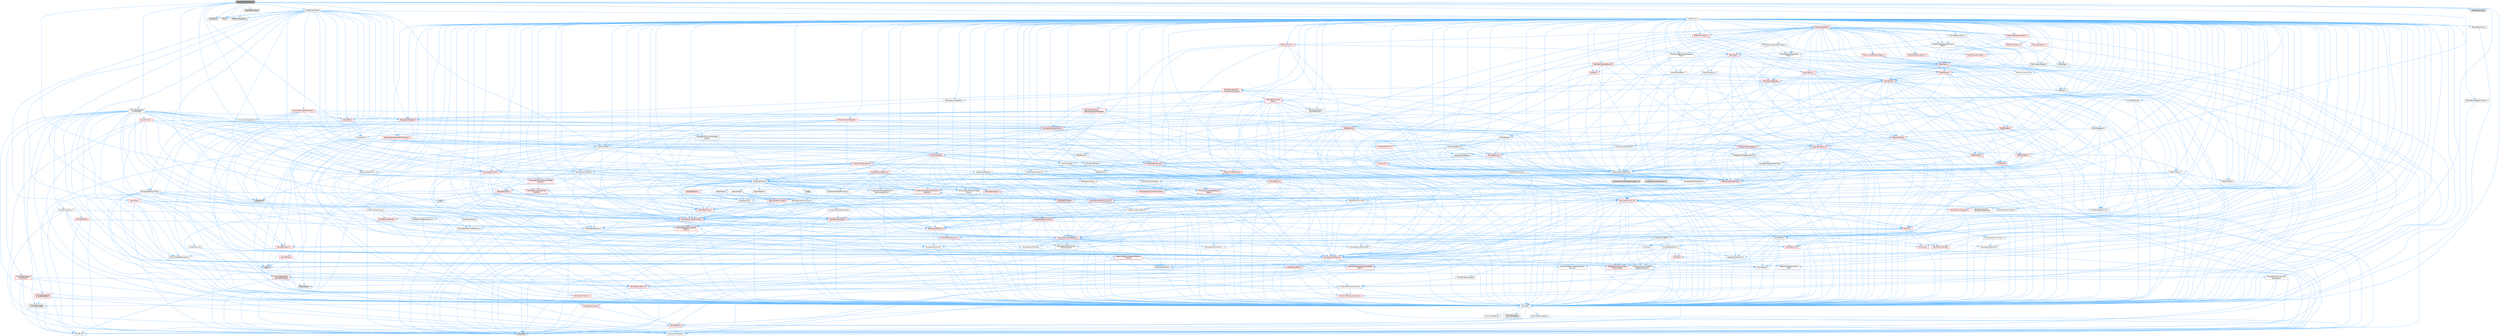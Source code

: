 digraph "RealtimeGPUProfiler.h"
{
 // INTERACTIVE_SVG=YES
 // LATEX_PDF_SIZE
  bgcolor="transparent";
  edge [fontname=Helvetica,fontsize=10,labelfontname=Helvetica,labelfontsize=10];
  node [fontname=Helvetica,fontsize=10,shape=box,height=0.2,width=0.4];
  Node1 [id="Node000001",label="RealtimeGPUProfiler.h",height=0.2,width=0.4,color="gray40", fillcolor="grey60", style="filled", fontcolor="black",tooltip=" "];
  Node1 -> Node2 [id="edge1_Node000001_Node000002",color="steelblue1",style="solid",tooltip=" "];
  Node2 [id="Node000002",label="Containers/Array.h",height=0.2,width=0.4,color="grey40", fillcolor="white", style="filled",URL="$df/dd0/Array_8h.html",tooltip=" "];
  Node2 -> Node3 [id="edge2_Node000002_Node000003",color="steelblue1",style="solid",tooltip=" "];
  Node3 [id="Node000003",label="CoreTypes.h",height=0.2,width=0.4,color="grey40", fillcolor="white", style="filled",URL="$dc/dec/CoreTypes_8h.html",tooltip=" "];
  Node3 -> Node4 [id="edge3_Node000003_Node000004",color="steelblue1",style="solid",tooltip=" "];
  Node4 [id="Node000004",label="HAL/Platform.h",height=0.2,width=0.4,color="red", fillcolor="#FFF0F0", style="filled",URL="$d9/dd0/Platform_8h.html",tooltip=" "];
  Node4 -> Node5 [id="edge4_Node000004_Node000005",color="steelblue1",style="solid",tooltip=" "];
  Node5 [id="Node000005",label="Misc/Build.h",height=0.2,width=0.4,color="grey40", fillcolor="white", style="filled",URL="$d3/dbb/Build_8h.html",tooltip=" "];
  Node4 -> Node7 [id="edge5_Node000004_Node000007",color="steelblue1",style="solid",tooltip=" "];
  Node7 [id="Node000007",label="type_traits",height=0.2,width=0.4,color="grey60", fillcolor="#E0E0E0", style="filled",tooltip=" "];
  Node4 -> Node8 [id="edge6_Node000004_Node000008",color="steelblue1",style="solid",tooltip=" "];
  Node8 [id="Node000008",label="PreprocessorHelpers.h",height=0.2,width=0.4,color="grey40", fillcolor="white", style="filled",URL="$db/ddb/PreprocessorHelpers_8h.html",tooltip=" "];
  Node3 -> Node14 [id="edge7_Node000003_Node000014",color="steelblue1",style="solid",tooltip=" "];
  Node14 [id="Node000014",label="ProfilingDebugging\l/UMemoryDefines.h",height=0.2,width=0.4,color="grey40", fillcolor="white", style="filled",URL="$d2/da2/UMemoryDefines_8h.html",tooltip=" "];
  Node3 -> Node15 [id="edge8_Node000003_Node000015",color="steelblue1",style="solid",tooltip=" "];
  Node15 [id="Node000015",label="Misc/CoreMiscDefines.h",height=0.2,width=0.4,color="grey40", fillcolor="white", style="filled",URL="$da/d38/CoreMiscDefines_8h.html",tooltip=" "];
  Node15 -> Node4 [id="edge9_Node000015_Node000004",color="steelblue1",style="solid",tooltip=" "];
  Node15 -> Node8 [id="edge10_Node000015_Node000008",color="steelblue1",style="solid",tooltip=" "];
  Node3 -> Node16 [id="edge11_Node000003_Node000016",color="steelblue1",style="solid",tooltip=" "];
  Node16 [id="Node000016",label="Misc/CoreDefines.h",height=0.2,width=0.4,color="grey40", fillcolor="white", style="filled",URL="$d3/dd2/CoreDefines_8h.html",tooltip=" "];
  Node2 -> Node17 [id="edge12_Node000002_Node000017",color="steelblue1",style="solid",tooltip=" "];
  Node17 [id="Node000017",label="Misc/AssertionMacros.h",height=0.2,width=0.4,color="red", fillcolor="#FFF0F0", style="filled",URL="$d0/dfa/AssertionMacros_8h.html",tooltip=" "];
  Node17 -> Node3 [id="edge13_Node000017_Node000003",color="steelblue1",style="solid",tooltip=" "];
  Node17 -> Node4 [id="edge14_Node000017_Node000004",color="steelblue1",style="solid",tooltip=" "];
  Node17 -> Node18 [id="edge15_Node000017_Node000018",color="steelblue1",style="solid",tooltip=" "];
  Node18 [id="Node000018",label="HAL/PlatformMisc.h",height=0.2,width=0.4,color="red", fillcolor="#FFF0F0", style="filled",URL="$d0/df5/PlatformMisc_8h.html",tooltip=" "];
  Node18 -> Node3 [id="edge16_Node000018_Node000003",color="steelblue1",style="solid",tooltip=" "];
  Node18 -> Node46 [id="edge17_Node000018_Node000046",color="steelblue1",style="solid",tooltip=" "];
  Node46 [id="Node000046",label="ProfilingDebugging\l/CpuProfilerTrace.h",height=0.2,width=0.4,color="red", fillcolor="#FFF0F0", style="filled",URL="$da/dcb/CpuProfilerTrace_8h.html",tooltip=" "];
  Node46 -> Node3 [id="edge18_Node000046_Node000003",color="steelblue1",style="solid",tooltip=" "];
  Node46 -> Node26 [id="edge19_Node000046_Node000026",color="steelblue1",style="solid",tooltip=" "];
  Node26 [id="Node000026",label="Containers/ContainersFwd.h",height=0.2,width=0.4,color="grey40", fillcolor="white", style="filled",URL="$d4/d0a/ContainersFwd_8h.html",tooltip=" "];
  Node26 -> Node4 [id="edge20_Node000026_Node000004",color="steelblue1",style="solid",tooltip=" "];
  Node26 -> Node3 [id="edge21_Node000026_Node000003",color="steelblue1",style="solid",tooltip=" "];
  Node26 -> Node23 [id="edge22_Node000026_Node000023",color="steelblue1",style="solid",tooltip=" "];
  Node23 [id="Node000023",label="Traits/IsContiguousContainer.h",height=0.2,width=0.4,color="red", fillcolor="#FFF0F0", style="filled",URL="$d5/d3c/IsContiguousContainer_8h.html",tooltip=" "];
  Node23 -> Node3 [id="edge23_Node000023_Node000003",color="steelblue1",style="solid",tooltip=" "];
  Node46 -> Node47 [id="edge24_Node000046_Node000047",color="steelblue1",style="solid",tooltip=" "];
  Node47 [id="Node000047",label="HAL/PlatformAtomics.h",height=0.2,width=0.4,color="red", fillcolor="#FFF0F0", style="filled",URL="$d3/d36/PlatformAtomics_8h.html",tooltip=" "];
  Node47 -> Node3 [id="edge25_Node000047_Node000003",color="steelblue1",style="solid",tooltip=" "];
  Node46 -> Node8 [id="edge26_Node000046_Node000008",color="steelblue1",style="solid",tooltip=" "];
  Node46 -> Node5 [id="edge27_Node000046_Node000005",color="steelblue1",style="solid",tooltip=" "];
  Node46 -> Node53 [id="edge28_Node000046_Node000053",color="steelblue1",style="solid",tooltip=" "];
  Node53 [id="Node000053",label="Trace/Trace.h",height=0.2,width=0.4,color="grey60", fillcolor="#E0E0E0", style="filled",tooltip=" "];
  Node17 -> Node8 [id="edge29_Node000017_Node000008",color="steelblue1",style="solid",tooltip=" "];
  Node17 -> Node54 [id="edge30_Node000017_Node000054",color="steelblue1",style="solid",tooltip=" "];
  Node54 [id="Node000054",label="Templates/EnableIf.h",height=0.2,width=0.4,color="grey40", fillcolor="white", style="filled",URL="$d7/d60/EnableIf_8h.html",tooltip=" "];
  Node54 -> Node3 [id="edge31_Node000054_Node000003",color="steelblue1",style="solid",tooltip=" "];
  Node17 -> Node55 [id="edge32_Node000017_Node000055",color="steelblue1",style="solid",tooltip=" "];
  Node55 [id="Node000055",label="Templates/IsArrayOrRefOf\lTypeByPredicate.h",height=0.2,width=0.4,color="grey40", fillcolor="white", style="filled",URL="$d6/da1/IsArrayOrRefOfTypeByPredicate_8h.html",tooltip=" "];
  Node55 -> Node3 [id="edge33_Node000055_Node000003",color="steelblue1",style="solid",tooltip=" "];
  Node17 -> Node56 [id="edge34_Node000017_Node000056",color="steelblue1",style="solid",tooltip=" "];
  Node56 [id="Node000056",label="Templates/IsValidVariadic\lFunctionArg.h",height=0.2,width=0.4,color="red", fillcolor="#FFF0F0", style="filled",URL="$d0/dc8/IsValidVariadicFunctionArg_8h.html",tooltip=" "];
  Node56 -> Node3 [id="edge35_Node000056_Node000003",color="steelblue1",style="solid",tooltip=" "];
  Node56 -> Node7 [id="edge36_Node000056_Node000007",color="steelblue1",style="solid",tooltip=" "];
  Node17 -> Node58 [id="edge37_Node000017_Node000058",color="steelblue1",style="solid",tooltip=" "];
  Node58 [id="Node000058",label="Traits/IsCharEncodingCompatible\lWith.h",height=0.2,width=0.4,color="red", fillcolor="#FFF0F0", style="filled",URL="$df/dd1/IsCharEncodingCompatibleWith_8h.html",tooltip=" "];
  Node58 -> Node7 [id="edge38_Node000058_Node000007",color="steelblue1",style="solid",tooltip=" "];
  Node17 -> Node60 [id="edge39_Node000017_Node000060",color="steelblue1",style="solid",tooltip=" "];
  Node60 [id="Node000060",label="Misc/VarArgs.h",height=0.2,width=0.4,color="grey40", fillcolor="white", style="filled",URL="$d5/d6f/VarArgs_8h.html",tooltip=" "];
  Node60 -> Node3 [id="edge40_Node000060_Node000003",color="steelblue1",style="solid",tooltip=" "];
  Node17 -> Node67 [id="edge41_Node000017_Node000067",color="steelblue1",style="solid",tooltip=" "];
  Node67 [id="Node000067",label="atomic",height=0.2,width=0.4,color="grey60", fillcolor="#E0E0E0", style="filled",tooltip=" "];
  Node2 -> Node68 [id="edge42_Node000002_Node000068",color="steelblue1",style="solid",tooltip=" "];
  Node68 [id="Node000068",label="Misc/IntrusiveUnsetOptional\lState.h",height=0.2,width=0.4,color="red", fillcolor="#FFF0F0", style="filled",URL="$d2/d0a/IntrusiveUnsetOptionalState_8h.html",tooltip=" "];
  Node2 -> Node70 [id="edge43_Node000002_Node000070",color="steelblue1",style="solid",tooltip=" "];
  Node70 [id="Node000070",label="Misc/ReverseIterate.h",height=0.2,width=0.4,color="red", fillcolor="#FFF0F0", style="filled",URL="$db/de3/ReverseIterate_8h.html",tooltip=" "];
  Node70 -> Node4 [id="edge44_Node000070_Node000004",color="steelblue1",style="solid",tooltip=" "];
  Node2 -> Node72 [id="edge45_Node000002_Node000072",color="steelblue1",style="solid",tooltip=" "];
  Node72 [id="Node000072",label="HAL/UnrealMemory.h",height=0.2,width=0.4,color="red", fillcolor="#FFF0F0", style="filled",URL="$d9/d96/UnrealMemory_8h.html",tooltip=" "];
  Node72 -> Node3 [id="edge46_Node000072_Node000003",color="steelblue1",style="solid",tooltip=" "];
  Node72 -> Node76 [id="edge47_Node000072_Node000076",color="steelblue1",style="solid",tooltip=" "];
  Node76 [id="Node000076",label="HAL/MemoryBase.h",height=0.2,width=0.4,color="grey40", fillcolor="white", style="filled",URL="$d6/d9f/MemoryBase_8h.html",tooltip=" "];
  Node76 -> Node3 [id="edge48_Node000076_Node000003",color="steelblue1",style="solid",tooltip=" "];
  Node76 -> Node47 [id="edge49_Node000076_Node000047",color="steelblue1",style="solid",tooltip=" "];
  Node76 -> Node30 [id="edge50_Node000076_Node000030",color="steelblue1",style="solid",tooltip=" "];
  Node30 [id="Node000030",label="HAL/PlatformCrt.h",height=0.2,width=0.4,color="red", fillcolor="#FFF0F0", style="filled",URL="$d8/d75/PlatformCrt_8h.html",tooltip=" "];
  Node76 -> Node77 [id="edge51_Node000076_Node000077",color="steelblue1",style="solid",tooltip=" "];
  Node77 [id="Node000077",label="Misc/Exec.h",height=0.2,width=0.4,color="grey40", fillcolor="white", style="filled",URL="$de/ddb/Exec_8h.html",tooltip=" "];
  Node77 -> Node3 [id="edge52_Node000077_Node000003",color="steelblue1",style="solid",tooltip=" "];
  Node77 -> Node17 [id="edge53_Node000077_Node000017",color="steelblue1",style="solid",tooltip=" "];
  Node76 -> Node78 [id="edge54_Node000076_Node000078",color="steelblue1",style="solid",tooltip=" "];
  Node78 [id="Node000078",label="Misc/OutputDevice.h",height=0.2,width=0.4,color="grey40", fillcolor="white", style="filled",URL="$d7/d32/OutputDevice_8h.html",tooltip=" "];
  Node78 -> Node25 [id="edge55_Node000078_Node000025",color="steelblue1",style="solid",tooltip=" "];
  Node25 [id="Node000025",label="CoreFwd.h",height=0.2,width=0.4,color="red", fillcolor="#FFF0F0", style="filled",URL="$d1/d1e/CoreFwd_8h.html",tooltip=" "];
  Node25 -> Node3 [id="edge56_Node000025_Node000003",color="steelblue1",style="solid",tooltip=" "];
  Node25 -> Node26 [id="edge57_Node000025_Node000026",color="steelblue1",style="solid",tooltip=" "];
  Node25 -> Node28 [id="edge58_Node000025_Node000028",color="steelblue1",style="solid",tooltip=" "];
  Node28 [id="Node000028",label="UObject/UObjectHierarchy\lFwd.h",height=0.2,width=0.4,color="grey40", fillcolor="white", style="filled",URL="$d3/d13/UObjectHierarchyFwd_8h.html",tooltip=" "];
  Node78 -> Node3 [id="edge59_Node000078_Node000003",color="steelblue1",style="solid",tooltip=" "];
  Node78 -> Node79 [id="edge60_Node000078_Node000079",color="steelblue1",style="solid",tooltip=" "];
  Node79 [id="Node000079",label="Logging/LogVerbosity.h",height=0.2,width=0.4,color="grey40", fillcolor="white", style="filled",URL="$d2/d8f/LogVerbosity_8h.html",tooltip=" "];
  Node79 -> Node3 [id="edge61_Node000079_Node000003",color="steelblue1",style="solid",tooltip=" "];
  Node78 -> Node60 [id="edge62_Node000078_Node000060",color="steelblue1",style="solid",tooltip=" "];
  Node78 -> Node55 [id="edge63_Node000078_Node000055",color="steelblue1",style="solid",tooltip=" "];
  Node78 -> Node56 [id="edge64_Node000078_Node000056",color="steelblue1",style="solid",tooltip=" "];
  Node78 -> Node58 [id="edge65_Node000078_Node000058",color="steelblue1",style="solid",tooltip=" "];
  Node76 -> Node80 [id="edge66_Node000076_Node000080",color="steelblue1",style="solid",tooltip=" "];
  Node80 [id="Node000080",label="Templates/Atomic.h",height=0.2,width=0.4,color="red", fillcolor="#FFF0F0", style="filled",URL="$d3/d91/Atomic_8h.html",tooltip=" "];
  Node80 -> Node81 [id="edge67_Node000080_Node000081",color="steelblue1",style="solid",tooltip=" "];
  Node81 [id="Node000081",label="HAL/ThreadSafeCounter.h",height=0.2,width=0.4,color="grey40", fillcolor="white", style="filled",URL="$dc/dc9/ThreadSafeCounter_8h.html",tooltip=" "];
  Node81 -> Node3 [id="edge68_Node000081_Node000003",color="steelblue1",style="solid",tooltip=" "];
  Node81 -> Node47 [id="edge69_Node000081_Node000047",color="steelblue1",style="solid",tooltip=" "];
  Node80 -> Node67 [id="edge70_Node000080_Node000067",color="steelblue1",style="solid",tooltip=" "];
  Node72 -> Node89 [id="edge71_Node000072_Node000089",color="steelblue1",style="solid",tooltip=" "];
  Node89 [id="Node000089",label="HAL/PlatformMemory.h",height=0.2,width=0.4,color="red", fillcolor="#FFF0F0", style="filled",URL="$de/d68/PlatformMemory_8h.html",tooltip=" "];
  Node89 -> Node3 [id="edge72_Node000089_Node000003",color="steelblue1",style="solid",tooltip=" "];
  Node72 -> Node92 [id="edge73_Node000072_Node000092",color="steelblue1",style="solid",tooltip=" "];
  Node92 [id="Node000092",label="Templates/IsPointer.h",height=0.2,width=0.4,color="grey40", fillcolor="white", style="filled",URL="$d7/d05/IsPointer_8h.html",tooltip=" "];
  Node92 -> Node3 [id="edge74_Node000092_Node000003",color="steelblue1",style="solid",tooltip=" "];
  Node2 -> Node93 [id="edge75_Node000002_Node000093",color="steelblue1",style="solid",tooltip=" "];
  Node93 [id="Node000093",label="Templates/UnrealTypeTraits.h",height=0.2,width=0.4,color="red", fillcolor="#FFF0F0", style="filled",URL="$d2/d2d/UnrealTypeTraits_8h.html",tooltip=" "];
  Node93 -> Node3 [id="edge76_Node000093_Node000003",color="steelblue1",style="solid",tooltip=" "];
  Node93 -> Node92 [id="edge77_Node000093_Node000092",color="steelblue1",style="solid",tooltip=" "];
  Node93 -> Node17 [id="edge78_Node000093_Node000017",color="steelblue1",style="solid",tooltip=" "];
  Node93 -> Node85 [id="edge79_Node000093_Node000085",color="steelblue1",style="solid",tooltip=" "];
  Node85 [id="Node000085",label="Templates/AndOrNot.h",height=0.2,width=0.4,color="grey40", fillcolor="white", style="filled",URL="$db/d0a/AndOrNot_8h.html",tooltip=" "];
  Node85 -> Node3 [id="edge80_Node000085_Node000003",color="steelblue1",style="solid",tooltip=" "];
  Node93 -> Node54 [id="edge81_Node000093_Node000054",color="steelblue1",style="solid",tooltip=" "];
  Node93 -> Node94 [id="edge82_Node000093_Node000094",color="steelblue1",style="solid",tooltip=" "];
  Node94 [id="Node000094",label="Templates/IsArithmetic.h",height=0.2,width=0.4,color="grey40", fillcolor="white", style="filled",URL="$d2/d5d/IsArithmetic_8h.html",tooltip=" "];
  Node94 -> Node3 [id="edge83_Node000094_Node000003",color="steelblue1",style="solid",tooltip=" "];
  Node93 -> Node96 [id="edge84_Node000093_Node000096",color="steelblue1",style="solid",tooltip=" "];
  Node96 [id="Node000096",label="Templates/IsPODType.h",height=0.2,width=0.4,color="grey40", fillcolor="white", style="filled",URL="$d7/db1/IsPODType_8h.html",tooltip=" "];
  Node96 -> Node3 [id="edge85_Node000096_Node000003",color="steelblue1",style="solid",tooltip=" "];
  Node93 -> Node97 [id="edge86_Node000093_Node000097",color="steelblue1",style="solid",tooltip=" "];
  Node97 [id="Node000097",label="Templates/IsUECoreType.h",height=0.2,width=0.4,color="grey40", fillcolor="white", style="filled",URL="$d1/db8/IsUECoreType_8h.html",tooltip=" "];
  Node97 -> Node3 [id="edge87_Node000097_Node000003",color="steelblue1",style="solid",tooltip=" "];
  Node97 -> Node7 [id="edge88_Node000097_Node000007",color="steelblue1",style="solid",tooltip=" "];
  Node93 -> Node86 [id="edge89_Node000093_Node000086",color="steelblue1",style="solid",tooltip=" "];
  Node86 [id="Node000086",label="Templates/IsTriviallyCopy\lConstructible.h",height=0.2,width=0.4,color="grey40", fillcolor="white", style="filled",URL="$d3/d78/IsTriviallyCopyConstructible_8h.html",tooltip=" "];
  Node86 -> Node3 [id="edge90_Node000086_Node000003",color="steelblue1",style="solid",tooltip=" "];
  Node86 -> Node7 [id="edge91_Node000086_Node000007",color="steelblue1",style="solid",tooltip=" "];
  Node2 -> Node98 [id="edge92_Node000002_Node000098",color="steelblue1",style="solid",tooltip=" "];
  Node98 [id="Node000098",label="Templates/UnrealTemplate.h",height=0.2,width=0.4,color="red", fillcolor="#FFF0F0", style="filled",URL="$d4/d24/UnrealTemplate_8h.html",tooltip=" "];
  Node98 -> Node3 [id="edge93_Node000098_Node000003",color="steelblue1",style="solid",tooltip=" "];
  Node98 -> Node92 [id="edge94_Node000098_Node000092",color="steelblue1",style="solid",tooltip=" "];
  Node98 -> Node72 [id="edge95_Node000098_Node000072",color="steelblue1",style="solid",tooltip=" "];
  Node98 -> Node93 [id="edge96_Node000098_Node000093",color="steelblue1",style="solid",tooltip=" "];
  Node98 -> Node101 [id="edge97_Node000098_Node000101",color="steelblue1",style="solid",tooltip=" "];
  Node101 [id="Node000101",label="Templates/RemoveReference.h",height=0.2,width=0.4,color="grey40", fillcolor="white", style="filled",URL="$da/dbe/RemoveReference_8h.html",tooltip=" "];
  Node101 -> Node3 [id="edge98_Node000101_Node000003",color="steelblue1",style="solid",tooltip=" "];
  Node98 -> Node62 [id="edge99_Node000098_Node000062",color="steelblue1",style="solid",tooltip=" "];
  Node62 [id="Node000062",label="Templates/Requires.h",height=0.2,width=0.4,color="grey40", fillcolor="white", style="filled",URL="$dc/d96/Requires_8h.html",tooltip=" "];
  Node62 -> Node54 [id="edge100_Node000062_Node000054",color="steelblue1",style="solid",tooltip=" "];
  Node62 -> Node7 [id="edge101_Node000062_Node000007",color="steelblue1",style="solid",tooltip=" "];
  Node98 -> Node102 [id="edge102_Node000098_Node000102",color="steelblue1",style="solid",tooltip=" "];
  Node102 [id="Node000102",label="Templates/TypeCompatible\lBytes.h",height=0.2,width=0.4,color="red", fillcolor="#FFF0F0", style="filled",URL="$df/d0a/TypeCompatibleBytes_8h.html",tooltip=" "];
  Node102 -> Node3 [id="edge103_Node000102_Node000003",color="steelblue1",style="solid",tooltip=" "];
  Node102 -> Node7 [id="edge104_Node000102_Node000007",color="steelblue1",style="solid",tooltip=" "];
  Node98 -> Node23 [id="edge105_Node000098_Node000023",color="steelblue1",style="solid",tooltip=" "];
  Node98 -> Node7 [id="edge106_Node000098_Node000007",color="steelblue1",style="solid",tooltip=" "];
  Node2 -> Node104 [id="edge107_Node000002_Node000104",color="steelblue1",style="solid",tooltip=" "];
  Node104 [id="Node000104",label="Containers/AllowShrinking.h",height=0.2,width=0.4,color="grey40", fillcolor="white", style="filled",URL="$d7/d1a/AllowShrinking_8h.html",tooltip=" "];
  Node104 -> Node3 [id="edge108_Node000104_Node000003",color="steelblue1",style="solid",tooltip=" "];
  Node2 -> Node105 [id="edge109_Node000002_Node000105",color="steelblue1",style="solid",tooltip=" "];
  Node105 [id="Node000105",label="Containers/ContainerAllocation\lPolicies.h",height=0.2,width=0.4,color="red", fillcolor="#FFF0F0", style="filled",URL="$d7/dff/ContainerAllocationPolicies_8h.html",tooltip=" "];
  Node105 -> Node3 [id="edge110_Node000105_Node000003",color="steelblue1",style="solid",tooltip=" "];
  Node105 -> Node105 [id="edge111_Node000105_Node000105",color="steelblue1",style="solid",tooltip=" "];
  Node105 -> Node107 [id="edge112_Node000105_Node000107",color="steelblue1",style="solid",tooltip=" "];
  Node107 [id="Node000107",label="HAL/PlatformMath.h",height=0.2,width=0.4,color="red", fillcolor="#FFF0F0", style="filled",URL="$dc/d53/PlatformMath_8h.html",tooltip=" "];
  Node107 -> Node3 [id="edge113_Node000107_Node000003",color="steelblue1",style="solid",tooltip=" "];
  Node105 -> Node72 [id="edge114_Node000105_Node000072",color="steelblue1",style="solid",tooltip=" "];
  Node105 -> Node40 [id="edge115_Node000105_Node000040",color="steelblue1",style="solid",tooltip=" "];
  Node40 [id="Node000040",label="Math/NumericLimits.h",height=0.2,width=0.4,color="grey40", fillcolor="white", style="filled",URL="$df/d1b/NumericLimits_8h.html",tooltip=" "];
  Node40 -> Node3 [id="edge116_Node000040_Node000003",color="steelblue1",style="solid",tooltip=" "];
  Node105 -> Node17 [id="edge117_Node000105_Node000017",color="steelblue1",style="solid",tooltip=" "];
  Node105 -> Node116 [id="edge118_Node000105_Node000116",color="steelblue1",style="solid",tooltip=" "];
  Node116 [id="Node000116",label="Templates/MemoryOps.h",height=0.2,width=0.4,color="red", fillcolor="#FFF0F0", style="filled",URL="$db/dea/MemoryOps_8h.html",tooltip=" "];
  Node116 -> Node3 [id="edge119_Node000116_Node000003",color="steelblue1",style="solid",tooltip=" "];
  Node116 -> Node72 [id="edge120_Node000116_Node000072",color="steelblue1",style="solid",tooltip=" "];
  Node116 -> Node87 [id="edge121_Node000116_Node000087",color="steelblue1",style="solid",tooltip=" "];
  Node87 [id="Node000087",label="Templates/IsTriviallyCopy\lAssignable.h",height=0.2,width=0.4,color="grey40", fillcolor="white", style="filled",URL="$d2/df2/IsTriviallyCopyAssignable_8h.html",tooltip=" "];
  Node87 -> Node3 [id="edge122_Node000087_Node000003",color="steelblue1",style="solid",tooltip=" "];
  Node87 -> Node7 [id="edge123_Node000087_Node000007",color="steelblue1",style="solid",tooltip=" "];
  Node116 -> Node86 [id="edge124_Node000116_Node000086",color="steelblue1",style="solid",tooltip=" "];
  Node116 -> Node62 [id="edge125_Node000116_Node000062",color="steelblue1",style="solid",tooltip=" "];
  Node116 -> Node93 [id="edge126_Node000116_Node000093",color="steelblue1",style="solid",tooltip=" "];
  Node116 -> Node7 [id="edge127_Node000116_Node000007",color="steelblue1",style="solid",tooltip=" "];
  Node105 -> Node102 [id="edge128_Node000105_Node000102",color="steelblue1",style="solid",tooltip=" "];
  Node105 -> Node7 [id="edge129_Node000105_Node000007",color="steelblue1",style="solid",tooltip=" "];
  Node2 -> Node117 [id="edge130_Node000002_Node000117",color="steelblue1",style="solid",tooltip=" "];
  Node117 [id="Node000117",label="Containers/ContainerElement\lTypeCompatibility.h",height=0.2,width=0.4,color="grey40", fillcolor="white", style="filled",URL="$df/ddf/ContainerElementTypeCompatibility_8h.html",tooltip=" "];
  Node117 -> Node3 [id="edge131_Node000117_Node000003",color="steelblue1",style="solid",tooltip=" "];
  Node117 -> Node93 [id="edge132_Node000117_Node000093",color="steelblue1",style="solid",tooltip=" "];
  Node2 -> Node118 [id="edge133_Node000002_Node000118",color="steelblue1",style="solid",tooltip=" "];
  Node118 [id="Node000118",label="Serialization/Archive.h",height=0.2,width=0.4,color="red", fillcolor="#FFF0F0", style="filled",URL="$d7/d3b/Archive_8h.html",tooltip=" "];
  Node118 -> Node25 [id="edge134_Node000118_Node000025",color="steelblue1",style="solid",tooltip=" "];
  Node118 -> Node3 [id="edge135_Node000118_Node000003",color="steelblue1",style="solid",tooltip=" "];
  Node118 -> Node119 [id="edge136_Node000118_Node000119",color="steelblue1",style="solid",tooltip=" "];
  Node119 [id="Node000119",label="HAL/PlatformProperties.h",height=0.2,width=0.4,color="red", fillcolor="#FFF0F0", style="filled",URL="$d9/db0/PlatformProperties_8h.html",tooltip=" "];
  Node119 -> Node3 [id="edge137_Node000119_Node000003",color="steelblue1",style="solid",tooltip=" "];
  Node118 -> Node122 [id="edge138_Node000118_Node000122",color="steelblue1",style="solid",tooltip=" "];
  Node122 [id="Node000122",label="Internationalization\l/TextNamespaceFwd.h",height=0.2,width=0.4,color="grey40", fillcolor="white", style="filled",URL="$d8/d97/TextNamespaceFwd_8h.html",tooltip=" "];
  Node122 -> Node3 [id="edge139_Node000122_Node000003",color="steelblue1",style="solid",tooltip=" "];
  Node118 -> Node17 [id="edge140_Node000118_Node000017",color="steelblue1",style="solid",tooltip=" "];
  Node118 -> Node5 [id="edge141_Node000118_Node000005",color="steelblue1",style="solid",tooltip=" "];
  Node118 -> Node123 [id="edge142_Node000118_Node000123",color="steelblue1",style="solid",tooltip=" "];
  Node123 [id="Node000123",label="Misc/EngineVersionBase.h",height=0.2,width=0.4,color="grey40", fillcolor="white", style="filled",URL="$d5/d2b/EngineVersionBase_8h.html",tooltip=" "];
  Node123 -> Node3 [id="edge143_Node000123_Node000003",color="steelblue1",style="solid",tooltip=" "];
  Node118 -> Node60 [id="edge144_Node000118_Node000060",color="steelblue1",style="solid",tooltip=" "];
  Node118 -> Node54 [id="edge145_Node000118_Node000054",color="steelblue1",style="solid",tooltip=" "];
  Node118 -> Node55 [id="edge146_Node000118_Node000055",color="steelblue1",style="solid",tooltip=" "];
  Node118 -> Node126 [id="edge147_Node000118_Node000126",color="steelblue1",style="solid",tooltip=" "];
  Node126 [id="Node000126",label="Templates/IsEnumClass.h",height=0.2,width=0.4,color="grey40", fillcolor="white", style="filled",URL="$d7/d15/IsEnumClass_8h.html",tooltip=" "];
  Node126 -> Node3 [id="edge148_Node000126_Node000003",color="steelblue1",style="solid",tooltip=" "];
  Node126 -> Node85 [id="edge149_Node000126_Node000085",color="steelblue1",style="solid",tooltip=" "];
  Node118 -> Node56 [id="edge150_Node000118_Node000056",color="steelblue1",style="solid",tooltip=" "];
  Node118 -> Node98 [id="edge151_Node000118_Node000098",color="steelblue1",style="solid",tooltip=" "];
  Node118 -> Node58 [id="edge152_Node000118_Node000058",color="steelblue1",style="solid",tooltip=" "];
  Node118 -> Node127 [id="edge153_Node000118_Node000127",color="steelblue1",style="solid",tooltip=" "];
  Node127 [id="Node000127",label="UObject/ObjectVersion.h",height=0.2,width=0.4,color="grey40", fillcolor="white", style="filled",URL="$da/d63/ObjectVersion_8h.html",tooltip=" "];
  Node127 -> Node3 [id="edge154_Node000127_Node000003",color="steelblue1",style="solid",tooltip=" "];
  Node2 -> Node128 [id="edge155_Node000002_Node000128",color="steelblue1",style="solid",tooltip=" "];
  Node128 [id="Node000128",label="Serialization/MemoryImage\lWriter.h",height=0.2,width=0.4,color="grey40", fillcolor="white", style="filled",URL="$d0/d08/MemoryImageWriter_8h.html",tooltip=" "];
  Node128 -> Node3 [id="edge156_Node000128_Node000003",color="steelblue1",style="solid",tooltip=" "];
  Node128 -> Node129 [id="edge157_Node000128_Node000129",color="steelblue1",style="solid",tooltip=" "];
  Node129 [id="Node000129",label="Serialization/MemoryLayout.h",height=0.2,width=0.4,color="red", fillcolor="#FFF0F0", style="filled",URL="$d7/d66/MemoryLayout_8h.html",tooltip=" "];
  Node129 -> Node132 [id="edge158_Node000129_Node000132",color="steelblue1",style="solid",tooltip=" "];
  Node132 [id="Node000132",label="Containers/EnumAsByte.h",height=0.2,width=0.4,color="grey40", fillcolor="white", style="filled",URL="$d6/d9a/EnumAsByte_8h.html",tooltip=" "];
  Node132 -> Node3 [id="edge159_Node000132_Node000003",color="steelblue1",style="solid",tooltip=" "];
  Node132 -> Node96 [id="edge160_Node000132_Node000096",color="steelblue1",style="solid",tooltip=" "];
  Node132 -> Node133 [id="edge161_Node000132_Node000133",color="steelblue1",style="solid",tooltip=" "];
  Node133 [id="Node000133",label="Templates/TypeHash.h",height=0.2,width=0.4,color="red", fillcolor="#FFF0F0", style="filled",URL="$d1/d62/TypeHash_8h.html",tooltip=" "];
  Node133 -> Node3 [id="edge162_Node000133_Node000003",color="steelblue1",style="solid",tooltip=" "];
  Node133 -> Node62 [id="edge163_Node000133_Node000062",color="steelblue1",style="solid",tooltip=" "];
  Node133 -> Node134 [id="edge164_Node000133_Node000134",color="steelblue1",style="solid",tooltip=" "];
  Node134 [id="Node000134",label="Misc/Crc.h",height=0.2,width=0.4,color="red", fillcolor="#FFF0F0", style="filled",URL="$d4/dd2/Crc_8h.html",tooltip=" "];
  Node134 -> Node3 [id="edge165_Node000134_Node000003",color="steelblue1",style="solid",tooltip=" "];
  Node134 -> Node74 [id="edge166_Node000134_Node000074",color="steelblue1",style="solid",tooltip=" "];
  Node74 [id="Node000074",label="HAL/PlatformString.h",height=0.2,width=0.4,color="red", fillcolor="#FFF0F0", style="filled",URL="$db/db5/PlatformString_8h.html",tooltip=" "];
  Node74 -> Node3 [id="edge167_Node000074_Node000003",color="steelblue1",style="solid",tooltip=" "];
  Node134 -> Node17 [id="edge168_Node000134_Node000017",color="steelblue1",style="solid",tooltip=" "];
  Node134 -> Node135 [id="edge169_Node000134_Node000135",color="steelblue1",style="solid",tooltip=" "];
  Node135 [id="Node000135",label="Misc/CString.h",height=0.2,width=0.4,color="grey40", fillcolor="white", style="filled",URL="$d2/d49/CString_8h.html",tooltip=" "];
  Node135 -> Node3 [id="edge170_Node000135_Node000003",color="steelblue1",style="solid",tooltip=" "];
  Node135 -> Node30 [id="edge171_Node000135_Node000030",color="steelblue1",style="solid",tooltip=" "];
  Node135 -> Node74 [id="edge172_Node000135_Node000074",color="steelblue1",style="solid",tooltip=" "];
  Node135 -> Node17 [id="edge173_Node000135_Node000017",color="steelblue1",style="solid",tooltip=" "];
  Node135 -> Node136 [id="edge174_Node000135_Node000136",color="steelblue1",style="solid",tooltip=" "];
  Node136 [id="Node000136",label="Misc/Char.h",height=0.2,width=0.4,color="red", fillcolor="#FFF0F0", style="filled",URL="$d0/d58/Char_8h.html",tooltip=" "];
  Node136 -> Node3 [id="edge175_Node000136_Node000003",color="steelblue1",style="solid",tooltip=" "];
  Node136 -> Node7 [id="edge176_Node000136_Node000007",color="steelblue1",style="solid",tooltip=" "];
  Node135 -> Node60 [id="edge177_Node000135_Node000060",color="steelblue1",style="solid",tooltip=" "];
  Node135 -> Node55 [id="edge178_Node000135_Node000055",color="steelblue1",style="solid",tooltip=" "];
  Node135 -> Node56 [id="edge179_Node000135_Node000056",color="steelblue1",style="solid",tooltip=" "];
  Node135 -> Node58 [id="edge180_Node000135_Node000058",color="steelblue1",style="solid",tooltip=" "];
  Node134 -> Node136 [id="edge181_Node000134_Node000136",color="steelblue1",style="solid",tooltip=" "];
  Node134 -> Node93 [id="edge182_Node000134_Node000093",color="steelblue1",style="solid",tooltip=" "];
  Node133 -> Node7 [id="edge183_Node000133_Node000007",color="steelblue1",style="solid",tooltip=" "];
  Node129 -> Node72 [id="edge184_Node000129_Node000072",color="steelblue1",style="solid",tooltip=" "];
  Node129 -> Node54 [id="edge185_Node000129_Node000054",color="steelblue1",style="solid",tooltip=" "];
  Node129 -> Node98 [id="edge186_Node000129_Node000098",color="steelblue1",style="solid",tooltip=" "];
  Node2 -> Node142 [id="edge187_Node000002_Node000142",color="steelblue1",style="solid",tooltip=" "];
  Node142 [id="Node000142",label="Algo/Heapify.h",height=0.2,width=0.4,color="grey40", fillcolor="white", style="filled",URL="$d0/d2a/Heapify_8h.html",tooltip=" "];
  Node142 -> Node143 [id="edge188_Node000142_Node000143",color="steelblue1",style="solid",tooltip=" "];
  Node143 [id="Node000143",label="Algo/Impl/BinaryHeap.h",height=0.2,width=0.4,color="red", fillcolor="#FFF0F0", style="filled",URL="$d7/da3/Algo_2Impl_2BinaryHeap_8h.html",tooltip=" "];
  Node143 -> Node144 [id="edge189_Node000143_Node000144",color="steelblue1",style="solid",tooltip=" "];
  Node144 [id="Node000144",label="Templates/Invoke.h",height=0.2,width=0.4,color="red", fillcolor="#FFF0F0", style="filled",URL="$d7/deb/Invoke_8h.html",tooltip=" "];
  Node144 -> Node3 [id="edge190_Node000144_Node000003",color="steelblue1",style="solid",tooltip=" "];
  Node144 -> Node98 [id="edge191_Node000144_Node000098",color="steelblue1",style="solid",tooltip=" "];
  Node144 -> Node7 [id="edge192_Node000144_Node000007",color="steelblue1",style="solid",tooltip=" "];
  Node143 -> Node7 [id="edge193_Node000143_Node000007",color="steelblue1",style="solid",tooltip=" "];
  Node142 -> Node148 [id="edge194_Node000142_Node000148",color="steelblue1",style="solid",tooltip=" "];
  Node148 [id="Node000148",label="Templates/IdentityFunctor.h",height=0.2,width=0.4,color="grey40", fillcolor="white", style="filled",URL="$d7/d2e/IdentityFunctor_8h.html",tooltip=" "];
  Node148 -> Node4 [id="edge195_Node000148_Node000004",color="steelblue1",style="solid",tooltip=" "];
  Node142 -> Node144 [id="edge196_Node000142_Node000144",color="steelblue1",style="solid",tooltip=" "];
  Node142 -> Node149 [id="edge197_Node000142_Node000149",color="steelblue1",style="solid",tooltip=" "];
  Node149 [id="Node000149",label="Templates/Less.h",height=0.2,width=0.4,color="grey40", fillcolor="white", style="filled",URL="$de/dc8/Less_8h.html",tooltip=" "];
  Node149 -> Node3 [id="edge198_Node000149_Node000003",color="steelblue1",style="solid",tooltip=" "];
  Node149 -> Node98 [id="edge199_Node000149_Node000098",color="steelblue1",style="solid",tooltip=" "];
  Node142 -> Node98 [id="edge200_Node000142_Node000098",color="steelblue1",style="solid",tooltip=" "];
  Node2 -> Node150 [id="edge201_Node000002_Node000150",color="steelblue1",style="solid",tooltip=" "];
  Node150 [id="Node000150",label="Algo/HeapSort.h",height=0.2,width=0.4,color="grey40", fillcolor="white", style="filled",URL="$d3/d92/HeapSort_8h.html",tooltip=" "];
  Node150 -> Node143 [id="edge202_Node000150_Node000143",color="steelblue1",style="solid",tooltip=" "];
  Node150 -> Node148 [id="edge203_Node000150_Node000148",color="steelblue1",style="solid",tooltip=" "];
  Node150 -> Node149 [id="edge204_Node000150_Node000149",color="steelblue1",style="solid",tooltip=" "];
  Node150 -> Node98 [id="edge205_Node000150_Node000098",color="steelblue1",style="solid",tooltip=" "];
  Node2 -> Node151 [id="edge206_Node000002_Node000151",color="steelblue1",style="solid",tooltip=" "];
  Node151 [id="Node000151",label="Algo/IsHeap.h",height=0.2,width=0.4,color="grey40", fillcolor="white", style="filled",URL="$de/d32/IsHeap_8h.html",tooltip=" "];
  Node151 -> Node143 [id="edge207_Node000151_Node000143",color="steelblue1",style="solid",tooltip=" "];
  Node151 -> Node148 [id="edge208_Node000151_Node000148",color="steelblue1",style="solid",tooltip=" "];
  Node151 -> Node144 [id="edge209_Node000151_Node000144",color="steelblue1",style="solid",tooltip=" "];
  Node151 -> Node149 [id="edge210_Node000151_Node000149",color="steelblue1",style="solid",tooltip=" "];
  Node151 -> Node98 [id="edge211_Node000151_Node000098",color="steelblue1",style="solid",tooltip=" "];
  Node2 -> Node143 [id="edge212_Node000002_Node000143",color="steelblue1",style="solid",tooltip=" "];
  Node2 -> Node152 [id="edge213_Node000002_Node000152",color="steelblue1",style="solid",tooltip=" "];
  Node152 [id="Node000152",label="Algo/StableSort.h",height=0.2,width=0.4,color="red", fillcolor="#FFF0F0", style="filled",URL="$d7/d3c/StableSort_8h.html",tooltip=" "];
  Node152 -> Node148 [id="edge214_Node000152_Node000148",color="steelblue1",style="solid",tooltip=" "];
  Node152 -> Node144 [id="edge215_Node000152_Node000144",color="steelblue1",style="solid",tooltip=" "];
  Node152 -> Node149 [id="edge216_Node000152_Node000149",color="steelblue1",style="solid",tooltip=" "];
  Node152 -> Node98 [id="edge217_Node000152_Node000098",color="steelblue1",style="solid",tooltip=" "];
  Node2 -> Node155 [id="edge218_Node000002_Node000155",color="steelblue1",style="solid",tooltip=" "];
  Node155 [id="Node000155",label="Concepts/GetTypeHashable.h",height=0.2,width=0.4,color="grey40", fillcolor="white", style="filled",URL="$d3/da2/GetTypeHashable_8h.html",tooltip=" "];
  Node155 -> Node3 [id="edge219_Node000155_Node000003",color="steelblue1",style="solid",tooltip=" "];
  Node155 -> Node133 [id="edge220_Node000155_Node000133",color="steelblue1",style="solid",tooltip=" "];
  Node2 -> Node148 [id="edge221_Node000002_Node000148",color="steelblue1",style="solid",tooltip=" "];
  Node2 -> Node144 [id="edge222_Node000002_Node000144",color="steelblue1",style="solid",tooltip=" "];
  Node2 -> Node149 [id="edge223_Node000002_Node000149",color="steelblue1",style="solid",tooltip=" "];
  Node2 -> Node156 [id="edge224_Node000002_Node000156",color="steelblue1",style="solid",tooltip=" "];
  Node156 [id="Node000156",label="Templates/LosesQualifiers\lFromTo.h",height=0.2,width=0.4,color="red", fillcolor="#FFF0F0", style="filled",URL="$d2/db3/LosesQualifiersFromTo_8h.html",tooltip=" "];
  Node156 -> Node7 [id="edge225_Node000156_Node000007",color="steelblue1",style="solid",tooltip=" "];
  Node2 -> Node62 [id="edge226_Node000002_Node000062",color="steelblue1",style="solid",tooltip=" "];
  Node2 -> Node157 [id="edge227_Node000002_Node000157",color="steelblue1",style="solid",tooltip=" "];
  Node157 [id="Node000157",label="Templates/Sorting.h",height=0.2,width=0.4,color="red", fillcolor="#FFF0F0", style="filled",URL="$d3/d9e/Sorting_8h.html",tooltip=" "];
  Node157 -> Node3 [id="edge228_Node000157_Node000003",color="steelblue1",style="solid",tooltip=" "];
  Node157 -> Node107 [id="edge229_Node000157_Node000107",color="steelblue1",style="solid",tooltip=" "];
  Node157 -> Node149 [id="edge230_Node000157_Node000149",color="steelblue1",style="solid",tooltip=" "];
  Node2 -> Node161 [id="edge231_Node000002_Node000161",color="steelblue1",style="solid",tooltip=" "];
  Node161 [id="Node000161",label="Templates/AlignmentTemplates.h",height=0.2,width=0.4,color="red", fillcolor="#FFF0F0", style="filled",URL="$dd/d32/AlignmentTemplates_8h.html",tooltip=" "];
  Node161 -> Node3 [id="edge232_Node000161_Node000003",color="steelblue1",style="solid",tooltip=" "];
  Node161 -> Node92 [id="edge233_Node000161_Node000092",color="steelblue1",style="solid",tooltip=" "];
  Node2 -> Node21 [id="edge234_Node000002_Node000021",color="steelblue1",style="solid",tooltip=" "];
  Node21 [id="Node000021",label="Traits/ElementType.h",height=0.2,width=0.4,color="red", fillcolor="#FFF0F0", style="filled",URL="$d5/d4f/ElementType_8h.html",tooltip=" "];
  Node21 -> Node4 [id="edge235_Node000021_Node000004",color="steelblue1",style="solid",tooltip=" "];
  Node21 -> Node7 [id="edge236_Node000021_Node000007",color="steelblue1",style="solid",tooltip=" "];
  Node2 -> Node113 [id="edge237_Node000002_Node000113",color="steelblue1",style="solid",tooltip=" "];
  Node113 [id="Node000113",label="limits",height=0.2,width=0.4,color="grey60", fillcolor="#E0E0E0", style="filled",tooltip=" "];
  Node2 -> Node7 [id="edge238_Node000002_Node000007",color="steelblue1",style="solid",tooltip=" "];
  Node1 -> Node162 [id="edge239_Node000001_Node000162",color="steelblue1",style="solid",tooltip=" "];
  Node162 [id="Node000162",label="Containers/Map.h",height=0.2,width=0.4,color="grey40", fillcolor="white", style="filled",URL="$df/d79/Map_8h.html",tooltip=" "];
  Node162 -> Node3 [id="edge240_Node000162_Node000003",color="steelblue1",style="solid",tooltip=" "];
  Node162 -> Node163 [id="edge241_Node000162_Node000163",color="steelblue1",style="solid",tooltip=" "];
  Node163 [id="Node000163",label="Algo/Reverse.h",height=0.2,width=0.4,color="grey40", fillcolor="white", style="filled",URL="$d5/d93/Reverse_8h.html",tooltip=" "];
  Node163 -> Node3 [id="edge242_Node000163_Node000003",color="steelblue1",style="solid",tooltip=" "];
  Node163 -> Node98 [id="edge243_Node000163_Node000098",color="steelblue1",style="solid",tooltip=" "];
  Node162 -> Node117 [id="edge244_Node000162_Node000117",color="steelblue1",style="solid",tooltip=" "];
  Node162 -> Node164 [id="edge245_Node000162_Node000164",color="steelblue1",style="solid",tooltip=" "];
  Node164 [id="Node000164",label="Containers/Set.h",height=0.2,width=0.4,color="red", fillcolor="#FFF0F0", style="filled",URL="$d4/d45/Set_8h.html",tooltip=" "];
  Node164 -> Node105 [id="edge246_Node000164_Node000105",color="steelblue1",style="solid",tooltip=" "];
  Node164 -> Node117 [id="edge247_Node000164_Node000117",color="steelblue1",style="solid",tooltip=" "];
  Node164 -> Node166 [id="edge248_Node000164_Node000166",color="steelblue1",style="solid",tooltip=" "];
  Node166 [id="Node000166",label="Containers/SparseArray.h",height=0.2,width=0.4,color="red", fillcolor="#FFF0F0", style="filled",URL="$d5/dbf/SparseArray_8h.html",tooltip=" "];
  Node166 -> Node3 [id="edge249_Node000166_Node000003",color="steelblue1",style="solid",tooltip=" "];
  Node166 -> Node17 [id="edge250_Node000166_Node000017",color="steelblue1",style="solid",tooltip=" "];
  Node166 -> Node72 [id="edge251_Node000166_Node000072",color="steelblue1",style="solid",tooltip=" "];
  Node166 -> Node93 [id="edge252_Node000166_Node000093",color="steelblue1",style="solid",tooltip=" "];
  Node166 -> Node98 [id="edge253_Node000166_Node000098",color="steelblue1",style="solid",tooltip=" "];
  Node166 -> Node105 [id="edge254_Node000166_Node000105",color="steelblue1",style="solid",tooltip=" "];
  Node166 -> Node149 [id="edge255_Node000166_Node000149",color="steelblue1",style="solid",tooltip=" "];
  Node166 -> Node2 [id="edge256_Node000166_Node000002",color="steelblue1",style="solid",tooltip=" "];
  Node166 -> Node160 [id="edge257_Node000166_Node000160",color="steelblue1",style="solid",tooltip=" "];
  Node160 [id="Node000160",label="Math/UnrealMathUtility.h",height=0.2,width=0.4,color="red", fillcolor="#FFF0F0", style="filled",URL="$db/db8/UnrealMathUtility_8h.html",tooltip=" "];
  Node160 -> Node3 [id="edge258_Node000160_Node000003",color="steelblue1",style="solid",tooltip=" "];
  Node160 -> Node17 [id="edge259_Node000160_Node000017",color="steelblue1",style="solid",tooltip=" "];
  Node160 -> Node107 [id="edge260_Node000160_Node000107",color="steelblue1",style="solid",tooltip=" "];
  Node160 -> Node62 [id="edge261_Node000160_Node000062",color="steelblue1",style="solid",tooltip=" "];
  Node166 -> Node167 [id="edge262_Node000166_Node000167",color="steelblue1",style="solid",tooltip=" "];
  Node167 [id="Node000167",label="Containers/ScriptArray.h",height=0.2,width=0.4,color="red", fillcolor="#FFF0F0", style="filled",URL="$dc/daf/ScriptArray_8h.html",tooltip=" "];
  Node167 -> Node3 [id="edge263_Node000167_Node000003",color="steelblue1",style="solid",tooltip=" "];
  Node167 -> Node17 [id="edge264_Node000167_Node000017",color="steelblue1",style="solid",tooltip=" "];
  Node167 -> Node72 [id="edge265_Node000167_Node000072",color="steelblue1",style="solid",tooltip=" "];
  Node167 -> Node104 [id="edge266_Node000167_Node000104",color="steelblue1",style="solid",tooltip=" "];
  Node167 -> Node105 [id="edge267_Node000167_Node000105",color="steelblue1",style="solid",tooltip=" "];
  Node167 -> Node2 [id="edge268_Node000167_Node000002",color="steelblue1",style="solid",tooltip=" "];
  Node166 -> Node168 [id="edge269_Node000166_Node000168",color="steelblue1",style="solid",tooltip=" "];
  Node168 [id="Node000168",label="Containers/BitArray.h",height=0.2,width=0.4,color="grey40", fillcolor="white", style="filled",URL="$d1/de4/BitArray_8h.html",tooltip=" "];
  Node168 -> Node105 [id="edge270_Node000168_Node000105",color="steelblue1",style="solid",tooltip=" "];
  Node168 -> Node3 [id="edge271_Node000168_Node000003",color="steelblue1",style="solid",tooltip=" "];
  Node168 -> Node47 [id="edge272_Node000168_Node000047",color="steelblue1",style="solid",tooltip=" "];
  Node168 -> Node72 [id="edge273_Node000168_Node000072",color="steelblue1",style="solid",tooltip=" "];
  Node168 -> Node160 [id="edge274_Node000168_Node000160",color="steelblue1",style="solid",tooltip=" "];
  Node168 -> Node17 [id="edge275_Node000168_Node000017",color="steelblue1",style="solid",tooltip=" "];
  Node168 -> Node42 [id="edge276_Node000168_Node000042",color="steelblue1",style="solid",tooltip=" "];
  Node42 [id="Node000042",label="Misc/EnumClassFlags.h",height=0.2,width=0.4,color="grey40", fillcolor="white", style="filled",URL="$d8/de7/EnumClassFlags_8h.html",tooltip=" "];
  Node168 -> Node118 [id="edge277_Node000168_Node000118",color="steelblue1",style="solid",tooltip=" "];
  Node168 -> Node128 [id="edge278_Node000168_Node000128",color="steelblue1",style="solid",tooltip=" "];
  Node168 -> Node129 [id="edge279_Node000168_Node000129",color="steelblue1",style="solid",tooltip=" "];
  Node168 -> Node54 [id="edge280_Node000168_Node000054",color="steelblue1",style="solid",tooltip=" "];
  Node168 -> Node144 [id="edge281_Node000168_Node000144",color="steelblue1",style="solid",tooltip=" "];
  Node168 -> Node98 [id="edge282_Node000168_Node000098",color="steelblue1",style="solid",tooltip=" "];
  Node168 -> Node93 [id="edge283_Node000168_Node000093",color="steelblue1",style="solid",tooltip=" "];
  Node166 -> Node128 [id="edge284_Node000166_Node000128",color="steelblue1",style="solid",tooltip=" "];
  Node166 -> Node185 [id="edge285_Node000166_Node000185",color="steelblue1",style="solid",tooltip=" "];
  Node185 [id="Node000185",label="Containers/UnrealString.h",height=0.2,width=0.4,color="grey40", fillcolor="white", style="filled",URL="$d5/dba/UnrealString_8h.html",tooltip=" "];
  Node185 -> Node186 [id="edge286_Node000185_Node000186",color="steelblue1",style="solid",tooltip=" "];
  Node186 [id="Node000186",label="Containers/UnrealStringIncludes.h.inl",height=0.2,width=0.4,color="grey60", fillcolor="#E0E0E0", style="filled",tooltip=" "];
  Node185 -> Node187 [id="edge287_Node000185_Node000187",color="steelblue1",style="solid",tooltip=" "];
  Node187 [id="Node000187",label="Containers/UnrealString.h.inl",height=0.2,width=0.4,color="grey60", fillcolor="#E0E0E0", style="filled",tooltip=" "];
  Node185 -> Node188 [id="edge288_Node000185_Node000188",color="steelblue1",style="solid",tooltip=" "];
  Node188 [id="Node000188",label="Misc/StringFormatArg.h",height=0.2,width=0.4,color="grey40", fillcolor="white", style="filled",URL="$d2/d16/StringFormatArg_8h.html",tooltip=" "];
  Node188 -> Node26 [id="edge289_Node000188_Node000026",color="steelblue1",style="solid",tooltip=" "];
  Node166 -> Node68 [id="edge290_Node000166_Node000068",color="steelblue1",style="solid",tooltip=" "];
  Node164 -> Node26 [id="edge291_Node000164_Node000026",color="steelblue1",style="solid",tooltip=" "];
  Node164 -> Node160 [id="edge292_Node000164_Node000160",color="steelblue1",style="solid",tooltip=" "];
  Node164 -> Node17 [id="edge293_Node000164_Node000017",color="steelblue1",style="solid",tooltip=" "];
  Node164 -> Node189 [id="edge294_Node000164_Node000189",color="steelblue1",style="solid",tooltip=" "];
  Node189 [id="Node000189",label="Misc/StructBuilder.h",height=0.2,width=0.4,color="grey40", fillcolor="white", style="filled",URL="$d9/db3/StructBuilder_8h.html",tooltip=" "];
  Node189 -> Node3 [id="edge295_Node000189_Node000003",color="steelblue1",style="solid",tooltip=" "];
  Node189 -> Node160 [id="edge296_Node000189_Node000160",color="steelblue1",style="solid",tooltip=" "];
  Node189 -> Node161 [id="edge297_Node000189_Node000161",color="steelblue1",style="solid",tooltip=" "];
  Node164 -> Node128 [id="edge298_Node000164_Node000128",color="steelblue1",style="solid",tooltip=" "];
  Node164 -> Node190 [id="edge299_Node000164_Node000190",color="steelblue1",style="solid",tooltip=" "];
  Node190 [id="Node000190",label="Templates/Function.h",height=0.2,width=0.4,color="red", fillcolor="#FFF0F0", style="filled",URL="$df/df5/Function_8h.html",tooltip=" "];
  Node190 -> Node3 [id="edge300_Node000190_Node000003",color="steelblue1",style="solid",tooltip=" "];
  Node190 -> Node17 [id="edge301_Node000190_Node000017",color="steelblue1",style="solid",tooltip=" "];
  Node190 -> Node68 [id="edge302_Node000190_Node000068",color="steelblue1",style="solid",tooltip=" "];
  Node190 -> Node72 [id="edge303_Node000190_Node000072",color="steelblue1",style="solid",tooltip=" "];
  Node190 -> Node93 [id="edge304_Node000190_Node000093",color="steelblue1",style="solid",tooltip=" "];
  Node190 -> Node144 [id="edge305_Node000190_Node000144",color="steelblue1",style="solid",tooltip=" "];
  Node190 -> Node98 [id="edge306_Node000190_Node000098",color="steelblue1",style="solid",tooltip=" "];
  Node190 -> Node62 [id="edge307_Node000190_Node000062",color="steelblue1",style="solid",tooltip=" "];
  Node190 -> Node160 [id="edge308_Node000190_Node000160",color="steelblue1",style="solid",tooltip=" "];
  Node190 -> Node7 [id="edge309_Node000190_Node000007",color="steelblue1",style="solid",tooltip=" "];
  Node164 -> Node157 [id="edge310_Node000164_Node000157",color="steelblue1",style="solid",tooltip=" "];
  Node164 -> Node133 [id="edge311_Node000164_Node000133",color="steelblue1",style="solid",tooltip=" "];
  Node164 -> Node98 [id="edge312_Node000164_Node000098",color="steelblue1",style="solid",tooltip=" "];
  Node164 -> Node7 [id="edge313_Node000164_Node000007",color="steelblue1",style="solid",tooltip=" "];
  Node162 -> Node185 [id="edge314_Node000162_Node000185",color="steelblue1",style="solid",tooltip=" "];
  Node162 -> Node17 [id="edge315_Node000162_Node000017",color="steelblue1",style="solid",tooltip=" "];
  Node162 -> Node189 [id="edge316_Node000162_Node000189",color="steelblue1",style="solid",tooltip=" "];
  Node162 -> Node190 [id="edge317_Node000162_Node000190",color="steelblue1",style="solid",tooltip=" "];
  Node162 -> Node157 [id="edge318_Node000162_Node000157",color="steelblue1",style="solid",tooltip=" "];
  Node162 -> Node193 [id="edge319_Node000162_Node000193",color="steelblue1",style="solid",tooltip=" "];
  Node193 [id="Node000193",label="Templates/Tuple.h",height=0.2,width=0.4,color="red", fillcolor="#FFF0F0", style="filled",URL="$d2/d4f/Tuple_8h.html",tooltip=" "];
  Node193 -> Node3 [id="edge320_Node000193_Node000003",color="steelblue1",style="solid",tooltip=" "];
  Node193 -> Node98 [id="edge321_Node000193_Node000098",color="steelblue1",style="solid",tooltip=" "];
  Node193 -> Node194 [id="edge322_Node000193_Node000194",color="steelblue1",style="solid",tooltip=" "];
  Node194 [id="Node000194",label="Delegates/IntegerSequence.h",height=0.2,width=0.4,color="grey40", fillcolor="white", style="filled",URL="$d2/dcc/IntegerSequence_8h.html",tooltip=" "];
  Node194 -> Node3 [id="edge323_Node000194_Node000003",color="steelblue1",style="solid",tooltip=" "];
  Node193 -> Node144 [id="edge324_Node000193_Node000144",color="steelblue1",style="solid",tooltip=" "];
  Node193 -> Node129 [id="edge325_Node000193_Node000129",color="steelblue1",style="solid",tooltip=" "];
  Node193 -> Node62 [id="edge326_Node000193_Node000062",color="steelblue1",style="solid",tooltip=" "];
  Node193 -> Node133 [id="edge327_Node000193_Node000133",color="steelblue1",style="solid",tooltip=" "];
  Node193 -> Node195 [id="edge328_Node000193_Node000195",color="steelblue1",style="solid",tooltip=" "];
  Node195 [id="Node000195",label="tuple",height=0.2,width=0.4,color="grey60", fillcolor="#E0E0E0", style="filled",tooltip=" "];
  Node193 -> Node7 [id="edge329_Node000193_Node000007",color="steelblue1",style="solid",tooltip=" "];
  Node162 -> Node98 [id="edge330_Node000162_Node000098",color="steelblue1",style="solid",tooltip=" "];
  Node162 -> Node93 [id="edge331_Node000162_Node000093",color="steelblue1",style="solid",tooltip=" "];
  Node162 -> Node7 [id="edge332_Node000162_Node000007",color="steelblue1",style="solid",tooltip=" "];
  Node1 -> Node196 [id="edge333_Node000001_Node000196",color="steelblue1",style="solid",tooltip=" "];
  Node196 [id="Node000196",label="Containers/StaticArray.h",height=0.2,width=0.4,color="grey40", fillcolor="white", style="filled",URL="$d3/dd5/StaticArray_8h.html",tooltip=" "];
  Node196 -> Node3 [id="edge334_Node000196_Node000003",color="steelblue1",style="solid",tooltip=" "];
  Node196 -> Node17 [id="edge335_Node000196_Node000017",color="steelblue1",style="solid",tooltip=" "];
  Node196 -> Node70 [id="edge336_Node000196_Node000070",color="steelblue1",style="solid",tooltip=" "];
  Node196 -> Node98 [id="edge337_Node000196_Node000098",color="steelblue1",style="solid",tooltip=" "];
  Node196 -> Node93 [id="edge338_Node000196_Node000093",color="steelblue1",style="solid",tooltip=" "];
  Node196 -> Node194 [id="edge339_Node000196_Node000194",color="steelblue1",style="solid",tooltip=" "];
  Node196 -> Node133 [id="edge340_Node000196_Node000133",color="steelblue1",style="solid",tooltip=" "];
  Node1 -> Node185 [id="edge341_Node000001_Node000185",color="steelblue1",style="solid",tooltip=" "];
  Node1 -> Node197 [id="edge342_Node000001_Node000197",color="steelblue1",style="solid",tooltip=" "];
  Node197 [id="Node000197",label="CoreMinimal.h",height=0.2,width=0.4,color="grey40", fillcolor="white", style="filled",URL="$d7/d67/CoreMinimal_8h.html",tooltip=" "];
  Node197 -> Node3 [id="edge343_Node000197_Node000003",color="steelblue1",style="solid",tooltip=" "];
  Node197 -> Node25 [id="edge344_Node000197_Node000025",color="steelblue1",style="solid",tooltip=" "];
  Node197 -> Node28 [id="edge345_Node000197_Node000028",color="steelblue1",style="solid",tooltip=" "];
  Node197 -> Node26 [id="edge346_Node000197_Node000026",color="steelblue1",style="solid",tooltip=" "];
  Node197 -> Node60 [id="edge347_Node000197_Node000060",color="steelblue1",style="solid",tooltip=" "];
  Node197 -> Node79 [id="edge348_Node000197_Node000079",color="steelblue1",style="solid",tooltip=" "];
  Node197 -> Node78 [id="edge349_Node000197_Node000078",color="steelblue1",style="solid",tooltip=" "];
  Node197 -> Node30 [id="edge350_Node000197_Node000030",color="steelblue1",style="solid",tooltip=" "];
  Node197 -> Node18 [id="edge351_Node000197_Node000018",color="steelblue1",style="solid",tooltip=" "];
  Node197 -> Node17 [id="edge352_Node000197_Node000017",color="steelblue1",style="solid",tooltip=" "];
  Node197 -> Node92 [id="edge353_Node000197_Node000092",color="steelblue1",style="solid",tooltip=" "];
  Node197 -> Node89 [id="edge354_Node000197_Node000089",color="steelblue1",style="solid",tooltip=" "];
  Node197 -> Node47 [id="edge355_Node000197_Node000047",color="steelblue1",style="solid",tooltip=" "];
  Node197 -> Node77 [id="edge356_Node000197_Node000077",color="steelblue1",style="solid",tooltip=" "];
  Node197 -> Node76 [id="edge357_Node000197_Node000076",color="steelblue1",style="solid",tooltip=" "];
  Node197 -> Node72 [id="edge358_Node000197_Node000072",color="steelblue1",style="solid",tooltip=" "];
  Node197 -> Node94 [id="edge359_Node000197_Node000094",color="steelblue1",style="solid",tooltip=" "];
  Node197 -> Node85 [id="edge360_Node000197_Node000085",color="steelblue1",style="solid",tooltip=" "];
  Node197 -> Node96 [id="edge361_Node000197_Node000096",color="steelblue1",style="solid",tooltip=" "];
  Node197 -> Node97 [id="edge362_Node000197_Node000097",color="steelblue1",style="solid",tooltip=" "];
  Node197 -> Node86 [id="edge363_Node000197_Node000086",color="steelblue1",style="solid",tooltip=" "];
  Node197 -> Node93 [id="edge364_Node000197_Node000093",color="steelblue1",style="solid",tooltip=" "];
  Node197 -> Node54 [id="edge365_Node000197_Node000054",color="steelblue1",style="solid",tooltip=" "];
  Node197 -> Node101 [id="edge366_Node000197_Node000101",color="steelblue1",style="solid",tooltip=" "];
  Node197 -> Node198 [id="edge367_Node000197_Node000198",color="steelblue1",style="solid",tooltip=" "];
  Node198 [id="Node000198",label="Templates/IntegralConstant.h",height=0.2,width=0.4,color="grey40", fillcolor="white", style="filled",URL="$db/d1b/IntegralConstant_8h.html",tooltip=" "];
  Node198 -> Node3 [id="edge368_Node000198_Node000003",color="steelblue1",style="solid",tooltip=" "];
  Node197 -> Node199 [id="edge369_Node000197_Node000199",color="steelblue1",style="solid",tooltip=" "];
  Node199 [id="Node000199",label="Templates/IsClass.h",height=0.2,width=0.4,color="grey40", fillcolor="white", style="filled",URL="$db/dcb/IsClass_8h.html",tooltip=" "];
  Node199 -> Node3 [id="edge370_Node000199_Node000003",color="steelblue1",style="solid",tooltip=" "];
  Node197 -> Node102 [id="edge371_Node000197_Node000102",color="steelblue1",style="solid",tooltip=" "];
  Node197 -> Node23 [id="edge372_Node000197_Node000023",color="steelblue1",style="solid",tooltip=" "];
  Node197 -> Node98 [id="edge373_Node000197_Node000098",color="steelblue1",style="solid",tooltip=" "];
  Node197 -> Node40 [id="edge374_Node000197_Node000040",color="steelblue1",style="solid",tooltip=" "];
  Node197 -> Node107 [id="edge375_Node000197_Node000107",color="steelblue1",style="solid",tooltip=" "];
  Node197 -> Node87 [id="edge376_Node000197_Node000087",color="steelblue1",style="solid",tooltip=" "];
  Node197 -> Node116 [id="edge377_Node000197_Node000116",color="steelblue1",style="solid",tooltip=" "];
  Node197 -> Node105 [id="edge378_Node000197_Node000105",color="steelblue1",style="solid",tooltip=" "];
  Node197 -> Node126 [id="edge379_Node000197_Node000126",color="steelblue1",style="solid",tooltip=" "];
  Node197 -> Node119 [id="edge380_Node000197_Node000119",color="steelblue1",style="solid",tooltip=" "];
  Node197 -> Node123 [id="edge381_Node000197_Node000123",color="steelblue1",style="solid",tooltip=" "];
  Node197 -> Node122 [id="edge382_Node000197_Node000122",color="steelblue1",style="solid",tooltip=" "];
  Node197 -> Node118 [id="edge383_Node000197_Node000118",color="steelblue1",style="solid",tooltip=" "];
  Node197 -> Node149 [id="edge384_Node000197_Node000149",color="steelblue1",style="solid",tooltip=" "];
  Node197 -> Node157 [id="edge385_Node000197_Node000157",color="steelblue1",style="solid",tooltip=" "];
  Node197 -> Node136 [id="edge386_Node000197_Node000136",color="steelblue1",style="solid",tooltip=" "];
  Node197 -> Node200 [id="edge387_Node000197_Node000200",color="steelblue1",style="solid",tooltip=" "];
  Node200 [id="Node000200",label="GenericPlatform/GenericPlatform\lStricmp.h",height=0.2,width=0.4,color="grey40", fillcolor="white", style="filled",URL="$d2/d86/GenericPlatformStricmp_8h.html",tooltip=" "];
  Node200 -> Node3 [id="edge388_Node000200_Node000003",color="steelblue1",style="solid",tooltip=" "];
  Node197 -> Node201 [id="edge389_Node000197_Node000201",color="steelblue1",style="solid",tooltip=" "];
  Node201 [id="Node000201",label="GenericPlatform/GenericPlatform\lString.h",height=0.2,width=0.4,color="red", fillcolor="#FFF0F0", style="filled",URL="$dd/d20/GenericPlatformString_8h.html",tooltip=" "];
  Node201 -> Node3 [id="edge390_Node000201_Node000003",color="steelblue1",style="solid",tooltip=" "];
  Node201 -> Node200 [id="edge391_Node000201_Node000200",color="steelblue1",style="solid",tooltip=" "];
  Node201 -> Node54 [id="edge392_Node000201_Node000054",color="steelblue1",style="solid",tooltip=" "];
  Node201 -> Node58 [id="edge393_Node000201_Node000058",color="steelblue1",style="solid",tooltip=" "];
  Node201 -> Node7 [id="edge394_Node000201_Node000007",color="steelblue1",style="solid",tooltip=" "];
  Node197 -> Node74 [id="edge395_Node000197_Node000074",color="steelblue1",style="solid",tooltip=" "];
  Node197 -> Node135 [id="edge396_Node000197_Node000135",color="steelblue1",style="solid",tooltip=" "];
  Node197 -> Node134 [id="edge397_Node000197_Node000134",color="steelblue1",style="solid",tooltip=" "];
  Node197 -> Node160 [id="edge398_Node000197_Node000160",color="steelblue1",style="solid",tooltip=" "];
  Node197 -> Node185 [id="edge399_Node000197_Node000185",color="steelblue1",style="solid",tooltip=" "];
  Node197 -> Node2 [id="edge400_Node000197_Node000002",color="steelblue1",style="solid",tooltip=" "];
  Node197 -> Node204 [id="edge401_Node000197_Node000204",color="steelblue1",style="solid",tooltip=" "];
  Node204 [id="Node000204",label="Misc/FrameNumber.h",height=0.2,width=0.4,color="grey40", fillcolor="white", style="filled",URL="$dd/dbd/FrameNumber_8h.html",tooltip=" "];
  Node204 -> Node3 [id="edge402_Node000204_Node000003",color="steelblue1",style="solid",tooltip=" "];
  Node204 -> Node40 [id="edge403_Node000204_Node000040",color="steelblue1",style="solid",tooltip=" "];
  Node204 -> Node160 [id="edge404_Node000204_Node000160",color="steelblue1",style="solid",tooltip=" "];
  Node204 -> Node54 [id="edge405_Node000204_Node000054",color="steelblue1",style="solid",tooltip=" "];
  Node204 -> Node93 [id="edge406_Node000204_Node000093",color="steelblue1",style="solid",tooltip=" "];
  Node197 -> Node205 [id="edge407_Node000197_Node000205",color="steelblue1",style="solid",tooltip=" "];
  Node205 [id="Node000205",label="Misc/Timespan.h",height=0.2,width=0.4,color="grey40", fillcolor="white", style="filled",URL="$da/dd9/Timespan_8h.html",tooltip=" "];
  Node205 -> Node3 [id="edge408_Node000205_Node000003",color="steelblue1",style="solid",tooltip=" "];
  Node205 -> Node206 [id="edge409_Node000205_Node000206",color="steelblue1",style="solid",tooltip=" "];
  Node206 [id="Node000206",label="Math/Interval.h",height=0.2,width=0.4,color="grey40", fillcolor="white", style="filled",URL="$d1/d55/Interval_8h.html",tooltip=" "];
  Node206 -> Node3 [id="edge410_Node000206_Node000003",color="steelblue1",style="solid",tooltip=" "];
  Node206 -> Node94 [id="edge411_Node000206_Node000094",color="steelblue1",style="solid",tooltip=" "];
  Node206 -> Node93 [id="edge412_Node000206_Node000093",color="steelblue1",style="solid",tooltip=" "];
  Node206 -> Node40 [id="edge413_Node000206_Node000040",color="steelblue1",style="solid",tooltip=" "];
  Node206 -> Node160 [id="edge414_Node000206_Node000160",color="steelblue1",style="solid",tooltip=" "];
  Node205 -> Node160 [id="edge415_Node000205_Node000160",color="steelblue1",style="solid",tooltip=" "];
  Node205 -> Node17 [id="edge416_Node000205_Node000017",color="steelblue1",style="solid",tooltip=" "];
  Node197 -> Node207 [id="edge417_Node000197_Node000207",color="steelblue1",style="solid",tooltip=" "];
  Node207 [id="Node000207",label="Containers/StringConv.h",height=0.2,width=0.4,color="grey40", fillcolor="white", style="filled",URL="$d3/ddf/StringConv_8h.html",tooltip=" "];
  Node207 -> Node3 [id="edge418_Node000207_Node000003",color="steelblue1",style="solid",tooltip=" "];
  Node207 -> Node17 [id="edge419_Node000207_Node000017",color="steelblue1",style="solid",tooltip=" "];
  Node207 -> Node105 [id="edge420_Node000207_Node000105",color="steelblue1",style="solid",tooltip=" "];
  Node207 -> Node2 [id="edge421_Node000207_Node000002",color="steelblue1",style="solid",tooltip=" "];
  Node207 -> Node135 [id="edge422_Node000207_Node000135",color="steelblue1",style="solid",tooltip=" "];
  Node207 -> Node182 [id="edge423_Node000207_Node000182",color="steelblue1",style="solid",tooltip=" "];
  Node182 [id="Node000182",label="Templates/IsArray.h",height=0.2,width=0.4,color="grey40", fillcolor="white", style="filled",URL="$d8/d8d/IsArray_8h.html",tooltip=" "];
  Node182 -> Node3 [id="edge424_Node000182_Node000003",color="steelblue1",style="solid",tooltip=" "];
  Node207 -> Node98 [id="edge425_Node000207_Node000098",color="steelblue1",style="solid",tooltip=" "];
  Node207 -> Node93 [id="edge426_Node000207_Node000093",color="steelblue1",style="solid",tooltip=" "];
  Node207 -> Node21 [id="edge427_Node000207_Node000021",color="steelblue1",style="solid",tooltip=" "];
  Node207 -> Node58 [id="edge428_Node000207_Node000058",color="steelblue1",style="solid",tooltip=" "];
  Node207 -> Node23 [id="edge429_Node000207_Node000023",color="steelblue1",style="solid",tooltip=" "];
  Node207 -> Node7 [id="edge430_Node000207_Node000007",color="steelblue1",style="solid",tooltip=" "];
  Node197 -> Node208 [id="edge431_Node000197_Node000208",color="steelblue1",style="solid",tooltip=" "];
  Node208 [id="Node000208",label="UObject/UnrealNames.h",height=0.2,width=0.4,color="red", fillcolor="#FFF0F0", style="filled",URL="$d8/db1/UnrealNames_8h.html",tooltip=" "];
  Node208 -> Node3 [id="edge432_Node000208_Node000003",color="steelblue1",style="solid",tooltip=" "];
  Node197 -> Node210 [id="edge433_Node000197_Node000210",color="steelblue1",style="solid",tooltip=" "];
  Node210 [id="Node000210",label="UObject/NameTypes.h",height=0.2,width=0.4,color="red", fillcolor="#FFF0F0", style="filled",URL="$d6/d35/NameTypes_8h.html",tooltip=" "];
  Node210 -> Node3 [id="edge434_Node000210_Node000003",color="steelblue1",style="solid",tooltip=" "];
  Node210 -> Node17 [id="edge435_Node000210_Node000017",color="steelblue1",style="solid",tooltip=" "];
  Node210 -> Node72 [id="edge436_Node000210_Node000072",color="steelblue1",style="solid",tooltip=" "];
  Node210 -> Node93 [id="edge437_Node000210_Node000093",color="steelblue1",style="solid",tooltip=" "];
  Node210 -> Node98 [id="edge438_Node000210_Node000098",color="steelblue1",style="solid",tooltip=" "];
  Node210 -> Node185 [id="edge439_Node000210_Node000185",color="steelblue1",style="solid",tooltip=" "];
  Node210 -> Node211 [id="edge440_Node000210_Node000211",color="steelblue1",style="solid",tooltip=" "];
  Node211 [id="Node000211",label="HAL/CriticalSection.h",height=0.2,width=0.4,color="grey40", fillcolor="white", style="filled",URL="$d6/d90/CriticalSection_8h.html",tooltip=" "];
  Node211 -> Node212 [id="edge441_Node000211_Node000212",color="steelblue1",style="solid",tooltip=" "];
  Node212 [id="Node000212",label="HAL/PlatformMutex.h",height=0.2,width=0.4,color="red", fillcolor="#FFF0F0", style="filled",URL="$d9/d0b/PlatformMutex_8h.html",tooltip=" "];
  Node212 -> Node3 [id="edge442_Node000212_Node000003",color="steelblue1",style="solid",tooltip=" "];
  Node210 -> Node207 [id="edge443_Node000210_Node000207",color="steelblue1",style="solid",tooltip=" "];
  Node210 -> Node208 [id="edge444_Node000210_Node000208",color="steelblue1",style="solid",tooltip=" "];
  Node210 -> Node80 [id="edge445_Node000210_Node000080",color="steelblue1",style="solid",tooltip=" "];
  Node210 -> Node129 [id="edge446_Node000210_Node000129",color="steelblue1",style="solid",tooltip=" "];
  Node210 -> Node68 [id="edge447_Node000210_Node000068",color="steelblue1",style="solid",tooltip=" "];
  Node210 -> Node53 [id="edge448_Node000210_Node000053",color="steelblue1",style="solid",tooltip=" "];
  Node197 -> Node218 [id="edge449_Node000197_Node000218",color="steelblue1",style="solid",tooltip=" "];
  Node218 [id="Node000218",label="Misc/Parse.h",height=0.2,width=0.4,color="red", fillcolor="#FFF0F0", style="filled",URL="$dc/d71/Parse_8h.html",tooltip=" "];
  Node218 -> Node185 [id="edge450_Node000218_Node000185",color="steelblue1",style="solid",tooltip=" "];
  Node218 -> Node3 [id="edge451_Node000218_Node000003",color="steelblue1",style="solid",tooltip=" "];
  Node218 -> Node30 [id="edge452_Node000218_Node000030",color="steelblue1",style="solid",tooltip=" "];
  Node218 -> Node5 [id="edge453_Node000218_Node000005",color="steelblue1",style="solid",tooltip=" "];
  Node218 -> Node42 [id="edge454_Node000218_Node000042",color="steelblue1",style="solid",tooltip=" "];
  Node218 -> Node190 [id="edge455_Node000218_Node000190",color="steelblue1",style="solid",tooltip=" "];
  Node197 -> Node161 [id="edge456_Node000197_Node000161",color="steelblue1",style="solid",tooltip=" "];
  Node197 -> Node189 [id="edge457_Node000197_Node000189",color="steelblue1",style="solid",tooltip=" "];
  Node197 -> Node109 [id="edge458_Node000197_Node000109",color="steelblue1",style="solid",tooltip=" "];
  Node109 [id="Node000109",label="Templates/Decay.h",height=0.2,width=0.4,color="grey40", fillcolor="white", style="filled",URL="$dd/d0f/Decay_8h.html",tooltip=" "];
  Node109 -> Node3 [id="edge459_Node000109_Node000003",color="steelblue1",style="solid",tooltip=" "];
  Node109 -> Node101 [id="edge460_Node000109_Node000101",color="steelblue1",style="solid",tooltip=" "];
  Node109 -> Node7 [id="edge461_Node000109_Node000007",color="steelblue1",style="solid",tooltip=" "];
  Node197 -> Node219 [id="edge462_Node000197_Node000219",color="steelblue1",style="solid",tooltip=" "];
  Node219 [id="Node000219",label="Templates/PointerIsConvertible\lFromTo.h",height=0.2,width=0.4,color="red", fillcolor="#FFF0F0", style="filled",URL="$d6/d65/PointerIsConvertibleFromTo_8h.html",tooltip=" "];
  Node219 -> Node3 [id="edge463_Node000219_Node000003",color="steelblue1",style="solid",tooltip=" "];
  Node219 -> Node156 [id="edge464_Node000219_Node000156",color="steelblue1",style="solid",tooltip=" "];
  Node219 -> Node7 [id="edge465_Node000219_Node000007",color="steelblue1",style="solid",tooltip=" "];
  Node197 -> Node144 [id="edge466_Node000197_Node000144",color="steelblue1",style="solid",tooltip=" "];
  Node197 -> Node190 [id="edge467_Node000197_Node000190",color="steelblue1",style="solid",tooltip=" "];
  Node197 -> Node133 [id="edge468_Node000197_Node000133",color="steelblue1",style="solid",tooltip=" "];
  Node197 -> Node167 [id="edge469_Node000197_Node000167",color="steelblue1",style="solid",tooltip=" "];
  Node197 -> Node168 [id="edge470_Node000197_Node000168",color="steelblue1",style="solid",tooltip=" "];
  Node197 -> Node166 [id="edge471_Node000197_Node000166",color="steelblue1",style="solid",tooltip=" "];
  Node197 -> Node164 [id="edge472_Node000197_Node000164",color="steelblue1",style="solid",tooltip=" "];
  Node197 -> Node163 [id="edge473_Node000197_Node000163",color="steelblue1",style="solid",tooltip=" "];
  Node197 -> Node162 [id="edge474_Node000197_Node000162",color="steelblue1",style="solid",tooltip=" "];
  Node197 -> Node220 [id="edge475_Node000197_Node000220",color="steelblue1",style="solid",tooltip=" "];
  Node220 [id="Node000220",label="Math/IntPoint.h",height=0.2,width=0.4,color="red", fillcolor="#FFF0F0", style="filled",URL="$d3/df7/IntPoint_8h.html",tooltip=" "];
  Node220 -> Node3 [id="edge476_Node000220_Node000003",color="steelblue1",style="solid",tooltip=" "];
  Node220 -> Node17 [id="edge477_Node000220_Node000017",color="steelblue1",style="solid",tooltip=" "];
  Node220 -> Node218 [id="edge478_Node000220_Node000218",color="steelblue1",style="solid",tooltip=" "];
  Node220 -> Node160 [id="edge479_Node000220_Node000160",color="steelblue1",style="solid",tooltip=" "];
  Node220 -> Node185 [id="edge480_Node000220_Node000185",color="steelblue1",style="solid",tooltip=" "];
  Node220 -> Node133 [id="edge481_Node000220_Node000133",color="steelblue1",style="solid",tooltip=" "];
  Node197 -> Node222 [id="edge482_Node000197_Node000222",color="steelblue1",style="solid",tooltip=" "];
  Node222 [id="Node000222",label="Math/IntVector.h",height=0.2,width=0.4,color="red", fillcolor="#FFF0F0", style="filled",URL="$d7/d44/IntVector_8h.html",tooltip=" "];
  Node222 -> Node3 [id="edge483_Node000222_Node000003",color="steelblue1",style="solid",tooltip=" "];
  Node222 -> Node134 [id="edge484_Node000222_Node000134",color="steelblue1",style="solid",tooltip=" "];
  Node222 -> Node218 [id="edge485_Node000222_Node000218",color="steelblue1",style="solid",tooltip=" "];
  Node222 -> Node160 [id="edge486_Node000222_Node000160",color="steelblue1",style="solid",tooltip=" "];
  Node222 -> Node185 [id="edge487_Node000222_Node000185",color="steelblue1",style="solid",tooltip=" "];
  Node197 -> Node223 [id="edge488_Node000197_Node000223",color="steelblue1",style="solid",tooltip=" "];
  Node223 [id="Node000223",label="Logging/LogCategory.h",height=0.2,width=0.4,color="grey40", fillcolor="white", style="filled",URL="$d9/d36/LogCategory_8h.html",tooltip=" "];
  Node223 -> Node3 [id="edge489_Node000223_Node000003",color="steelblue1",style="solid",tooltip=" "];
  Node223 -> Node79 [id="edge490_Node000223_Node000079",color="steelblue1",style="solid",tooltip=" "];
  Node223 -> Node210 [id="edge491_Node000223_Node000210",color="steelblue1",style="solid",tooltip=" "];
  Node197 -> Node224 [id="edge492_Node000197_Node000224",color="steelblue1",style="solid",tooltip=" "];
  Node224 [id="Node000224",label="Logging/LogMacros.h",height=0.2,width=0.4,color="red", fillcolor="#FFF0F0", style="filled",URL="$d0/d16/LogMacros_8h.html",tooltip=" "];
  Node224 -> Node185 [id="edge493_Node000224_Node000185",color="steelblue1",style="solid",tooltip=" "];
  Node224 -> Node3 [id="edge494_Node000224_Node000003",color="steelblue1",style="solid",tooltip=" "];
  Node224 -> Node8 [id="edge495_Node000224_Node000008",color="steelblue1",style="solid",tooltip=" "];
  Node224 -> Node223 [id="edge496_Node000224_Node000223",color="steelblue1",style="solid",tooltip=" "];
  Node224 -> Node79 [id="edge497_Node000224_Node000079",color="steelblue1",style="solid",tooltip=" "];
  Node224 -> Node17 [id="edge498_Node000224_Node000017",color="steelblue1",style="solid",tooltip=" "];
  Node224 -> Node5 [id="edge499_Node000224_Node000005",color="steelblue1",style="solid",tooltip=" "];
  Node224 -> Node60 [id="edge500_Node000224_Node000060",color="steelblue1",style="solid",tooltip=" "];
  Node224 -> Node54 [id="edge501_Node000224_Node000054",color="steelblue1",style="solid",tooltip=" "];
  Node224 -> Node55 [id="edge502_Node000224_Node000055",color="steelblue1",style="solid",tooltip=" "];
  Node224 -> Node56 [id="edge503_Node000224_Node000056",color="steelblue1",style="solid",tooltip=" "];
  Node224 -> Node58 [id="edge504_Node000224_Node000058",color="steelblue1",style="solid",tooltip=" "];
  Node224 -> Node7 [id="edge505_Node000224_Node000007",color="steelblue1",style="solid",tooltip=" "];
  Node197 -> Node227 [id="edge506_Node000197_Node000227",color="steelblue1",style="solid",tooltip=" "];
  Node227 [id="Node000227",label="Math/Vector2D.h",height=0.2,width=0.4,color="red", fillcolor="#FFF0F0", style="filled",URL="$d3/db0/Vector2D_8h.html",tooltip=" "];
  Node227 -> Node3 [id="edge507_Node000227_Node000003",color="steelblue1",style="solid",tooltip=" "];
  Node227 -> Node17 [id="edge508_Node000227_Node000017",color="steelblue1",style="solid",tooltip=" "];
  Node227 -> Node134 [id="edge509_Node000227_Node000134",color="steelblue1",style="solid",tooltip=" "];
  Node227 -> Node160 [id="edge510_Node000227_Node000160",color="steelblue1",style="solid",tooltip=" "];
  Node227 -> Node185 [id="edge511_Node000227_Node000185",color="steelblue1",style="solid",tooltip=" "];
  Node227 -> Node218 [id="edge512_Node000227_Node000218",color="steelblue1",style="solid",tooltip=" "];
  Node227 -> Node220 [id="edge513_Node000227_Node000220",color="steelblue1",style="solid",tooltip=" "];
  Node227 -> Node224 [id="edge514_Node000227_Node000224",color="steelblue1",style="solid",tooltip=" "];
  Node227 -> Node7 [id="edge515_Node000227_Node000007",color="steelblue1",style="solid",tooltip=" "];
  Node197 -> Node231 [id="edge516_Node000197_Node000231",color="steelblue1",style="solid",tooltip=" "];
  Node231 [id="Node000231",label="Math/IntRect.h",height=0.2,width=0.4,color="red", fillcolor="#FFF0F0", style="filled",URL="$d7/d53/IntRect_8h.html",tooltip=" "];
  Node231 -> Node3 [id="edge517_Node000231_Node000003",color="steelblue1",style="solid",tooltip=" "];
  Node231 -> Node160 [id="edge518_Node000231_Node000160",color="steelblue1",style="solid",tooltip=" "];
  Node231 -> Node185 [id="edge519_Node000231_Node000185",color="steelblue1",style="solid",tooltip=" "];
  Node231 -> Node220 [id="edge520_Node000231_Node000220",color="steelblue1",style="solid",tooltip=" "];
  Node231 -> Node227 [id="edge521_Node000231_Node000227",color="steelblue1",style="solid",tooltip=" "];
  Node197 -> Node232 [id="edge522_Node000197_Node000232",color="steelblue1",style="solid",tooltip=" "];
  Node232 [id="Node000232",label="Misc/ByteSwap.h",height=0.2,width=0.4,color="grey40", fillcolor="white", style="filled",URL="$dc/dd7/ByteSwap_8h.html",tooltip=" "];
  Node232 -> Node3 [id="edge523_Node000232_Node000003",color="steelblue1",style="solid",tooltip=" "];
  Node232 -> Node30 [id="edge524_Node000232_Node000030",color="steelblue1",style="solid",tooltip=" "];
  Node197 -> Node132 [id="edge525_Node000197_Node000132",color="steelblue1",style="solid",tooltip=" "];
  Node197 -> Node233 [id="edge526_Node000197_Node000233",color="steelblue1",style="solid",tooltip=" "];
  Node233 [id="Node000233",label="HAL/PlatformTLS.h",height=0.2,width=0.4,color="red", fillcolor="#FFF0F0", style="filled",URL="$d0/def/PlatformTLS_8h.html",tooltip=" "];
  Node233 -> Node3 [id="edge527_Node000233_Node000003",color="steelblue1",style="solid",tooltip=" "];
  Node197 -> Node236 [id="edge528_Node000197_Node000236",color="steelblue1",style="solid",tooltip=" "];
  Node236 [id="Node000236",label="CoreGlobals.h",height=0.2,width=0.4,color="grey40", fillcolor="white", style="filled",URL="$d5/d8c/CoreGlobals_8h.html",tooltip=" "];
  Node236 -> Node185 [id="edge529_Node000236_Node000185",color="steelblue1",style="solid",tooltip=" "];
  Node236 -> Node3 [id="edge530_Node000236_Node000003",color="steelblue1",style="solid",tooltip=" "];
  Node236 -> Node233 [id="edge531_Node000236_Node000233",color="steelblue1",style="solid",tooltip=" "];
  Node236 -> Node224 [id="edge532_Node000236_Node000224",color="steelblue1",style="solid",tooltip=" "];
  Node236 -> Node5 [id="edge533_Node000236_Node000005",color="steelblue1",style="solid",tooltip=" "];
  Node236 -> Node42 [id="edge534_Node000236_Node000042",color="steelblue1",style="solid",tooltip=" "];
  Node236 -> Node78 [id="edge535_Node000236_Node000078",color="steelblue1",style="solid",tooltip=" "];
  Node236 -> Node46 [id="edge536_Node000236_Node000046",color="steelblue1",style="solid",tooltip=" "];
  Node236 -> Node80 [id="edge537_Node000236_Node000080",color="steelblue1",style="solid",tooltip=" "];
  Node236 -> Node210 [id="edge538_Node000236_Node000210",color="steelblue1",style="solid",tooltip=" "];
  Node236 -> Node67 [id="edge539_Node000236_Node000067",color="steelblue1",style="solid",tooltip=" "];
  Node197 -> Node237 [id="edge540_Node000197_Node000237",color="steelblue1",style="solid",tooltip=" "];
  Node237 [id="Node000237",label="Templates/SharedPointer.h",height=0.2,width=0.4,color="red", fillcolor="#FFF0F0", style="filled",URL="$d2/d17/SharedPointer_8h.html",tooltip=" "];
  Node237 -> Node3 [id="edge541_Node000237_Node000003",color="steelblue1",style="solid",tooltip=" "];
  Node237 -> Node68 [id="edge542_Node000237_Node000068",color="steelblue1",style="solid",tooltip=" "];
  Node237 -> Node219 [id="edge543_Node000237_Node000219",color="steelblue1",style="solid",tooltip=" "];
  Node237 -> Node17 [id="edge544_Node000237_Node000017",color="steelblue1",style="solid",tooltip=" "];
  Node237 -> Node72 [id="edge545_Node000237_Node000072",color="steelblue1",style="solid",tooltip=" "];
  Node237 -> Node2 [id="edge546_Node000237_Node000002",color="steelblue1",style="solid",tooltip=" "];
  Node237 -> Node162 [id="edge547_Node000237_Node000162",color="steelblue1",style="solid",tooltip=" "];
  Node237 -> Node236 [id="edge548_Node000237_Node000236",color="steelblue1",style="solid",tooltip=" "];
  Node197 -> Node242 [id="edge549_Node000197_Node000242",color="steelblue1",style="solid",tooltip=" "];
  Node242 [id="Node000242",label="Internationalization\l/CulturePointer.h",height=0.2,width=0.4,color="grey40", fillcolor="white", style="filled",URL="$d6/dbe/CulturePointer_8h.html",tooltip=" "];
  Node242 -> Node3 [id="edge550_Node000242_Node000003",color="steelblue1",style="solid",tooltip=" "];
  Node242 -> Node237 [id="edge551_Node000242_Node000237",color="steelblue1",style="solid",tooltip=" "];
  Node197 -> Node243 [id="edge552_Node000197_Node000243",color="steelblue1",style="solid",tooltip=" "];
  Node243 [id="Node000243",label="UObject/WeakObjectPtrTemplates.h",height=0.2,width=0.4,color="red", fillcolor="#FFF0F0", style="filled",URL="$d8/d3b/WeakObjectPtrTemplates_8h.html",tooltip=" "];
  Node243 -> Node3 [id="edge553_Node000243_Node000003",color="steelblue1",style="solid",tooltip=" "];
  Node243 -> Node156 [id="edge554_Node000243_Node000156",color="steelblue1",style="solid",tooltip=" "];
  Node243 -> Node62 [id="edge555_Node000243_Node000062",color="steelblue1",style="solid",tooltip=" "];
  Node243 -> Node162 [id="edge556_Node000243_Node000162",color="steelblue1",style="solid",tooltip=" "];
  Node243 -> Node7 [id="edge557_Node000243_Node000007",color="steelblue1",style="solid",tooltip=" "];
  Node197 -> Node246 [id="edge558_Node000197_Node000246",color="steelblue1",style="solid",tooltip=" "];
  Node246 [id="Node000246",label="Delegates/DelegateSettings.h",height=0.2,width=0.4,color="grey40", fillcolor="white", style="filled",URL="$d0/d97/DelegateSettings_8h.html",tooltip=" "];
  Node246 -> Node3 [id="edge559_Node000246_Node000003",color="steelblue1",style="solid",tooltip=" "];
  Node197 -> Node247 [id="edge560_Node000197_Node000247",color="steelblue1",style="solid",tooltip=" "];
  Node247 [id="Node000247",label="Delegates/IDelegateInstance.h",height=0.2,width=0.4,color="grey40", fillcolor="white", style="filled",URL="$d2/d10/IDelegateInstance_8h.html",tooltip=" "];
  Node247 -> Node3 [id="edge561_Node000247_Node000003",color="steelblue1",style="solid",tooltip=" "];
  Node247 -> Node133 [id="edge562_Node000247_Node000133",color="steelblue1",style="solid",tooltip=" "];
  Node247 -> Node210 [id="edge563_Node000247_Node000210",color="steelblue1",style="solid",tooltip=" "];
  Node247 -> Node246 [id="edge564_Node000247_Node000246",color="steelblue1",style="solid",tooltip=" "];
  Node197 -> Node248 [id="edge565_Node000197_Node000248",color="steelblue1",style="solid",tooltip=" "];
  Node248 [id="Node000248",label="Delegates/DelegateBase.h",height=0.2,width=0.4,color="red", fillcolor="#FFF0F0", style="filled",URL="$da/d67/DelegateBase_8h.html",tooltip=" "];
  Node248 -> Node3 [id="edge566_Node000248_Node000003",color="steelblue1",style="solid",tooltip=" "];
  Node248 -> Node105 [id="edge567_Node000248_Node000105",color="steelblue1",style="solid",tooltip=" "];
  Node248 -> Node160 [id="edge568_Node000248_Node000160",color="steelblue1",style="solid",tooltip=" "];
  Node248 -> Node210 [id="edge569_Node000248_Node000210",color="steelblue1",style="solid",tooltip=" "];
  Node248 -> Node246 [id="edge570_Node000248_Node000246",color="steelblue1",style="solid",tooltip=" "];
  Node248 -> Node247 [id="edge571_Node000248_Node000247",color="steelblue1",style="solid",tooltip=" "];
  Node197 -> Node256 [id="edge572_Node000197_Node000256",color="steelblue1",style="solid",tooltip=" "];
  Node256 [id="Node000256",label="Delegates/MulticastDelegate\lBase.h",height=0.2,width=0.4,color="grey40", fillcolor="white", style="filled",URL="$db/d16/MulticastDelegateBase_8h.html",tooltip=" "];
  Node256 -> Node240 [id="edge573_Node000256_Node000240",color="steelblue1",style="solid",tooltip=" "];
  Node240 [id="Node000240",label="AutoRTFM.h",height=0.2,width=0.4,color="grey60", fillcolor="#E0E0E0", style="filled",tooltip=" "];
  Node256 -> Node3 [id="edge574_Node000256_Node000003",color="steelblue1",style="solid",tooltip=" "];
  Node256 -> Node105 [id="edge575_Node000256_Node000105",color="steelblue1",style="solid",tooltip=" "];
  Node256 -> Node2 [id="edge576_Node000256_Node000002",color="steelblue1",style="solid",tooltip=" "];
  Node256 -> Node160 [id="edge577_Node000256_Node000160",color="steelblue1",style="solid",tooltip=" "];
  Node256 -> Node247 [id="edge578_Node000256_Node000247",color="steelblue1",style="solid",tooltip=" "];
  Node256 -> Node248 [id="edge579_Node000256_Node000248",color="steelblue1",style="solid",tooltip=" "];
  Node197 -> Node194 [id="edge580_Node000197_Node000194",color="steelblue1",style="solid",tooltip=" "];
  Node197 -> Node193 [id="edge581_Node000197_Node000193",color="steelblue1",style="solid",tooltip=" "];
  Node197 -> Node257 [id="edge582_Node000197_Node000257",color="steelblue1",style="solid",tooltip=" "];
  Node257 [id="Node000257",label="UObject/ScriptDelegates.h",height=0.2,width=0.4,color="red", fillcolor="#FFF0F0", style="filled",URL="$de/d81/ScriptDelegates_8h.html",tooltip=" "];
  Node257 -> Node2 [id="edge583_Node000257_Node000002",color="steelblue1",style="solid",tooltip=" "];
  Node257 -> Node105 [id="edge584_Node000257_Node000105",color="steelblue1",style="solid",tooltip=" "];
  Node257 -> Node185 [id="edge585_Node000257_Node000185",color="steelblue1",style="solid",tooltip=" "];
  Node257 -> Node17 [id="edge586_Node000257_Node000017",color="steelblue1",style="solid",tooltip=" "];
  Node257 -> Node237 [id="edge587_Node000257_Node000237",color="steelblue1",style="solid",tooltip=" "];
  Node257 -> Node133 [id="edge588_Node000257_Node000133",color="steelblue1",style="solid",tooltip=" "];
  Node257 -> Node93 [id="edge589_Node000257_Node000093",color="steelblue1",style="solid",tooltip=" "];
  Node257 -> Node210 [id="edge590_Node000257_Node000210",color="steelblue1",style="solid",tooltip=" "];
  Node197 -> Node259 [id="edge591_Node000197_Node000259",color="steelblue1",style="solid",tooltip=" "];
  Node259 [id="Node000259",label="Delegates/Delegate.h",height=0.2,width=0.4,color="red", fillcolor="#FFF0F0", style="filled",URL="$d4/d80/Delegate_8h.html",tooltip=" "];
  Node259 -> Node3 [id="edge592_Node000259_Node000003",color="steelblue1",style="solid",tooltip=" "];
  Node259 -> Node17 [id="edge593_Node000259_Node000017",color="steelblue1",style="solid",tooltip=" "];
  Node259 -> Node210 [id="edge594_Node000259_Node000210",color="steelblue1",style="solid",tooltip=" "];
  Node259 -> Node237 [id="edge595_Node000259_Node000237",color="steelblue1",style="solid",tooltip=" "];
  Node259 -> Node243 [id="edge596_Node000259_Node000243",color="steelblue1",style="solid",tooltip=" "];
  Node259 -> Node256 [id="edge597_Node000259_Node000256",color="steelblue1",style="solid",tooltip=" "];
  Node259 -> Node194 [id="edge598_Node000259_Node000194",color="steelblue1",style="solid",tooltip=" "];
  Node259 -> Node240 [id="edge599_Node000259_Node000240",color="steelblue1",style="solid",tooltip=" "];
  Node197 -> Node264 [id="edge600_Node000197_Node000264",color="steelblue1",style="solid",tooltip=" "];
  Node264 [id="Node000264",label="Internationalization\l/TextLocalizationManager.h",height=0.2,width=0.4,color="red", fillcolor="#FFF0F0", style="filled",URL="$d5/d2e/TextLocalizationManager_8h.html",tooltip=" "];
  Node264 -> Node265 [id="edge601_Node000264_Node000265",color="steelblue1",style="solid",tooltip=" "];
  Node265 [id="Node000265",label="Async/TaskGraphFwd.h",height=0.2,width=0.4,color="grey40", fillcolor="white", style="filled",URL="$d8/d71/TaskGraphFwd_8h.html",tooltip=" "];
  Node265 -> Node266 [id="edge602_Node000265_Node000266",color="steelblue1",style="solid",tooltip=" "];
  Node266 [id="Node000266",label="Templates/RefCounting.h",height=0.2,width=0.4,color="grey40", fillcolor="white", style="filled",URL="$d4/d7e/RefCounting_8h.html",tooltip=" "];
  Node266 -> Node3 [id="edge603_Node000266_Node000003",color="steelblue1",style="solid",tooltip=" "];
  Node266 -> Node240 [id="edge604_Node000266_Node000240",color="steelblue1",style="solid",tooltip=" "];
  Node266 -> Node47 [id="edge605_Node000266_Node000047",color="steelblue1",style="solid",tooltip=" "];
  Node266 -> Node8 [id="edge606_Node000266_Node000008",color="steelblue1",style="solid",tooltip=" "];
  Node266 -> Node81 [id="edge607_Node000266_Node000081",color="steelblue1",style="solid",tooltip=" "];
  Node266 -> Node17 [id="edge608_Node000266_Node000017",color="steelblue1",style="solid",tooltip=" "];
  Node266 -> Node5 [id="edge609_Node000266_Node000005",color="steelblue1",style="solid",tooltip=" "];
  Node266 -> Node118 [id="edge610_Node000266_Node000118",color="steelblue1",style="solid",tooltip=" "];
  Node266 -> Node129 [id="edge611_Node000266_Node000129",color="steelblue1",style="solid",tooltip=" "];
  Node266 -> Node62 [id="edge612_Node000266_Node000062",color="steelblue1",style="solid",tooltip=" "];
  Node266 -> Node133 [id="edge613_Node000266_Node000133",color="steelblue1",style="solid",tooltip=" "];
  Node266 -> Node98 [id="edge614_Node000266_Node000098",color="steelblue1",style="solid",tooltip=" "];
  Node266 -> Node67 [id="edge615_Node000266_Node000067",color="steelblue1",style="solid",tooltip=" "];
  Node266 -> Node7 [id="edge616_Node000266_Node000007",color="steelblue1",style="solid",tooltip=" "];
  Node264 -> Node2 [id="edge617_Node000264_Node000002",color="steelblue1",style="solid",tooltip=" "];
  Node264 -> Node105 [id="edge618_Node000264_Node000105",color="steelblue1",style="solid",tooltip=" "];
  Node264 -> Node162 [id="edge619_Node000264_Node000162",color="steelblue1",style="solid",tooltip=" "];
  Node264 -> Node164 [id="edge620_Node000264_Node000164",color="steelblue1",style="solid",tooltip=" "];
  Node264 -> Node185 [id="edge621_Node000264_Node000185",color="steelblue1",style="solid",tooltip=" "];
  Node264 -> Node3 [id="edge622_Node000264_Node000003",color="steelblue1",style="solid",tooltip=" "];
  Node264 -> Node259 [id="edge623_Node000264_Node000259",color="steelblue1",style="solid",tooltip=" "];
  Node264 -> Node211 [id="edge624_Node000264_Node000211",color="steelblue1",style="solid",tooltip=" "];
  Node264 -> Node134 [id="edge625_Node000264_Node000134",color="steelblue1",style="solid",tooltip=" "];
  Node264 -> Node42 [id="edge626_Node000264_Node000042",color="steelblue1",style="solid",tooltip=" "];
  Node264 -> Node190 [id="edge627_Node000264_Node000190",color="steelblue1",style="solid",tooltip=" "];
  Node264 -> Node237 [id="edge628_Node000264_Node000237",color="steelblue1",style="solid",tooltip=" "];
  Node264 -> Node67 [id="edge629_Node000264_Node000067",color="steelblue1",style="solid",tooltip=" "];
  Node197 -> Node177 [id="edge630_Node000197_Node000177",color="steelblue1",style="solid",tooltip=" "];
  Node177 [id="Node000177",label="Misc/Optional.h",height=0.2,width=0.4,color="red", fillcolor="#FFF0F0", style="filled",URL="$d2/dae/Optional_8h.html",tooltip=" "];
  Node177 -> Node3 [id="edge631_Node000177_Node000003",color="steelblue1",style="solid",tooltip=" "];
  Node177 -> Node17 [id="edge632_Node000177_Node000017",color="steelblue1",style="solid",tooltip=" "];
  Node177 -> Node68 [id="edge633_Node000177_Node000068",color="steelblue1",style="solid",tooltip=" "];
  Node177 -> Node116 [id="edge634_Node000177_Node000116",color="steelblue1",style="solid",tooltip=" "];
  Node177 -> Node98 [id="edge635_Node000177_Node000098",color="steelblue1",style="solid",tooltip=" "];
  Node177 -> Node118 [id="edge636_Node000177_Node000118",color="steelblue1",style="solid",tooltip=" "];
  Node197 -> Node182 [id="edge637_Node000197_Node000182",color="steelblue1",style="solid",tooltip=" "];
  Node197 -> Node183 [id="edge638_Node000197_Node000183",color="steelblue1",style="solid",tooltip=" "];
  Node183 [id="Node000183",label="Templates/RemoveExtent.h",height=0.2,width=0.4,color="grey40", fillcolor="white", style="filled",URL="$dc/de9/RemoveExtent_8h.html",tooltip=" "];
  Node183 -> Node3 [id="edge639_Node000183_Node000003",color="steelblue1",style="solid",tooltip=" "];
  Node197 -> Node181 [id="edge640_Node000197_Node000181",color="steelblue1",style="solid",tooltip=" "];
  Node181 [id="Node000181",label="Templates/UniquePtr.h",height=0.2,width=0.4,color="grey40", fillcolor="white", style="filled",URL="$de/d1a/UniquePtr_8h.html",tooltip=" "];
  Node181 -> Node3 [id="edge641_Node000181_Node000003",color="steelblue1",style="solid",tooltip=" "];
  Node181 -> Node98 [id="edge642_Node000181_Node000098",color="steelblue1",style="solid",tooltip=" "];
  Node181 -> Node182 [id="edge643_Node000181_Node000182",color="steelblue1",style="solid",tooltip=" "];
  Node181 -> Node183 [id="edge644_Node000181_Node000183",color="steelblue1",style="solid",tooltip=" "];
  Node181 -> Node62 [id="edge645_Node000181_Node000062",color="steelblue1",style="solid",tooltip=" "];
  Node181 -> Node129 [id="edge646_Node000181_Node000129",color="steelblue1",style="solid",tooltip=" "];
  Node181 -> Node7 [id="edge647_Node000181_Node000007",color="steelblue1",style="solid",tooltip=" "];
  Node197 -> Node271 [id="edge648_Node000197_Node000271",color="steelblue1",style="solid",tooltip=" "];
  Node271 [id="Node000271",label="Internationalization\l/Text.h",height=0.2,width=0.4,color="red", fillcolor="#FFF0F0", style="filled",URL="$d6/d35/Text_8h.html",tooltip=" "];
  Node271 -> Node3 [id="edge649_Node000271_Node000003",color="steelblue1",style="solid",tooltip=" "];
  Node271 -> Node47 [id="edge650_Node000271_Node000047",color="steelblue1",style="solid",tooltip=" "];
  Node271 -> Node17 [id="edge651_Node000271_Node000017",color="steelblue1",style="solid",tooltip=" "];
  Node271 -> Node42 [id="edge652_Node000271_Node000042",color="steelblue1",style="solid",tooltip=" "];
  Node271 -> Node93 [id="edge653_Node000271_Node000093",color="steelblue1",style="solid",tooltip=" "];
  Node271 -> Node2 [id="edge654_Node000271_Node000002",color="steelblue1",style="solid",tooltip=" "];
  Node271 -> Node185 [id="edge655_Node000271_Node000185",color="steelblue1",style="solid",tooltip=" "];
  Node271 -> Node132 [id="edge656_Node000271_Node000132",color="steelblue1",style="solid",tooltip=" "];
  Node271 -> Node237 [id="edge657_Node000271_Node000237",color="steelblue1",style="solid",tooltip=" "];
  Node271 -> Node242 [id="edge658_Node000271_Node000242",color="steelblue1",style="solid",tooltip=" "];
  Node271 -> Node264 [id="edge659_Node000271_Node000264",color="steelblue1",style="solid",tooltip=" "];
  Node271 -> Node177 [id="edge660_Node000271_Node000177",color="steelblue1",style="solid",tooltip=" "];
  Node271 -> Node181 [id="edge661_Node000271_Node000181",color="steelblue1",style="solid",tooltip=" "];
  Node271 -> Node62 [id="edge662_Node000271_Node000062",color="steelblue1",style="solid",tooltip=" "];
  Node271 -> Node7 [id="edge663_Node000271_Node000007",color="steelblue1",style="solid",tooltip=" "];
  Node197 -> Node180 [id="edge664_Node000197_Node000180",color="steelblue1",style="solid",tooltip=" "];
  Node180 [id="Node000180",label="Templates/UniqueObj.h",height=0.2,width=0.4,color="grey40", fillcolor="white", style="filled",URL="$da/d95/UniqueObj_8h.html",tooltip=" "];
  Node180 -> Node3 [id="edge665_Node000180_Node000003",color="steelblue1",style="solid",tooltip=" "];
  Node180 -> Node181 [id="edge666_Node000180_Node000181",color="steelblue1",style="solid",tooltip=" "];
  Node197 -> Node277 [id="edge667_Node000197_Node000277",color="steelblue1",style="solid",tooltip=" "];
  Node277 [id="Node000277",label="Internationalization\l/Internationalization.h",height=0.2,width=0.4,color="red", fillcolor="#FFF0F0", style="filled",URL="$da/de4/Internationalization_8h.html",tooltip=" "];
  Node277 -> Node2 [id="edge668_Node000277_Node000002",color="steelblue1",style="solid",tooltip=" "];
  Node277 -> Node185 [id="edge669_Node000277_Node000185",color="steelblue1",style="solid",tooltip=" "];
  Node277 -> Node3 [id="edge670_Node000277_Node000003",color="steelblue1",style="solid",tooltip=" "];
  Node277 -> Node259 [id="edge671_Node000277_Node000259",color="steelblue1",style="solid",tooltip=" "];
  Node277 -> Node242 [id="edge672_Node000277_Node000242",color="steelblue1",style="solid",tooltip=" "];
  Node277 -> Node271 [id="edge673_Node000277_Node000271",color="steelblue1",style="solid",tooltip=" "];
  Node277 -> Node237 [id="edge674_Node000277_Node000237",color="steelblue1",style="solid",tooltip=" "];
  Node277 -> Node193 [id="edge675_Node000277_Node000193",color="steelblue1",style="solid",tooltip=" "];
  Node277 -> Node180 [id="edge676_Node000277_Node000180",color="steelblue1",style="solid",tooltip=" "];
  Node277 -> Node210 [id="edge677_Node000277_Node000210",color="steelblue1",style="solid",tooltip=" "];
  Node197 -> Node278 [id="edge678_Node000197_Node000278",color="steelblue1",style="solid",tooltip=" "];
  Node278 [id="Node000278",label="Math/Vector.h",height=0.2,width=0.4,color="red", fillcolor="#FFF0F0", style="filled",URL="$d6/dbe/Vector_8h.html",tooltip=" "];
  Node278 -> Node3 [id="edge679_Node000278_Node000003",color="steelblue1",style="solid",tooltip=" "];
  Node278 -> Node17 [id="edge680_Node000278_Node000017",color="steelblue1",style="solid",tooltip=" "];
  Node278 -> Node40 [id="edge681_Node000278_Node000040",color="steelblue1",style="solid",tooltip=" "];
  Node278 -> Node134 [id="edge682_Node000278_Node000134",color="steelblue1",style="solid",tooltip=" "];
  Node278 -> Node160 [id="edge683_Node000278_Node000160",color="steelblue1",style="solid",tooltip=" "];
  Node278 -> Node185 [id="edge684_Node000278_Node000185",color="steelblue1",style="solid",tooltip=" "];
  Node278 -> Node218 [id="edge685_Node000278_Node000218",color="steelblue1",style="solid",tooltip=" "];
  Node278 -> Node220 [id="edge686_Node000278_Node000220",color="steelblue1",style="solid",tooltip=" "];
  Node278 -> Node224 [id="edge687_Node000278_Node000224",color="steelblue1",style="solid",tooltip=" "];
  Node278 -> Node227 [id="edge688_Node000278_Node000227",color="steelblue1",style="solid",tooltip=" "];
  Node278 -> Node232 [id="edge689_Node000278_Node000232",color="steelblue1",style="solid",tooltip=" "];
  Node278 -> Node271 [id="edge690_Node000278_Node000271",color="steelblue1",style="solid",tooltip=" "];
  Node278 -> Node277 [id="edge691_Node000278_Node000277",color="steelblue1",style="solid",tooltip=" "];
  Node278 -> Node222 [id="edge692_Node000278_Node000222",color="steelblue1",style="solid",tooltip=" "];
  Node278 -> Node281 [id="edge693_Node000278_Node000281",color="steelblue1",style="solid",tooltip=" "];
  Node281 [id="Node000281",label="Math/Axis.h",height=0.2,width=0.4,color="grey40", fillcolor="white", style="filled",URL="$dd/dbb/Axis_8h.html",tooltip=" "];
  Node281 -> Node3 [id="edge694_Node000281_Node000003",color="steelblue1",style="solid",tooltip=" "];
  Node278 -> Node129 [id="edge695_Node000278_Node000129",color="steelblue1",style="solid",tooltip=" "];
  Node278 -> Node127 [id="edge696_Node000278_Node000127",color="steelblue1",style="solid",tooltip=" "];
  Node278 -> Node7 [id="edge697_Node000278_Node000007",color="steelblue1",style="solid",tooltip=" "];
  Node197 -> Node282 [id="edge698_Node000197_Node000282",color="steelblue1",style="solid",tooltip=" "];
  Node282 [id="Node000282",label="Math/Vector4.h",height=0.2,width=0.4,color="red", fillcolor="#FFF0F0", style="filled",URL="$d7/d36/Vector4_8h.html",tooltip=" "];
  Node282 -> Node3 [id="edge699_Node000282_Node000003",color="steelblue1",style="solid",tooltip=" "];
  Node282 -> Node134 [id="edge700_Node000282_Node000134",color="steelblue1",style="solid",tooltip=" "];
  Node282 -> Node160 [id="edge701_Node000282_Node000160",color="steelblue1",style="solid",tooltip=" "];
  Node282 -> Node185 [id="edge702_Node000282_Node000185",color="steelblue1",style="solid",tooltip=" "];
  Node282 -> Node218 [id="edge703_Node000282_Node000218",color="steelblue1",style="solid",tooltip=" "];
  Node282 -> Node224 [id="edge704_Node000282_Node000224",color="steelblue1",style="solid",tooltip=" "];
  Node282 -> Node227 [id="edge705_Node000282_Node000227",color="steelblue1",style="solid",tooltip=" "];
  Node282 -> Node278 [id="edge706_Node000282_Node000278",color="steelblue1",style="solid",tooltip=" "];
  Node282 -> Node129 [id="edge707_Node000282_Node000129",color="steelblue1",style="solid",tooltip=" "];
  Node282 -> Node62 [id="edge708_Node000282_Node000062",color="steelblue1",style="solid",tooltip=" "];
  Node282 -> Node7 [id="edge709_Node000282_Node000007",color="steelblue1",style="solid",tooltip=" "];
  Node197 -> Node283 [id="edge710_Node000197_Node000283",color="steelblue1",style="solid",tooltip=" "];
  Node283 [id="Node000283",label="Math/VectorRegister.h",height=0.2,width=0.4,color="red", fillcolor="#FFF0F0", style="filled",URL="$da/d8b/VectorRegister_8h.html",tooltip=" "];
  Node283 -> Node3 [id="edge711_Node000283_Node000003",color="steelblue1",style="solid",tooltip=" "];
  Node283 -> Node160 [id="edge712_Node000283_Node000160",color="steelblue1",style="solid",tooltip=" "];
  Node197 -> Node288 [id="edge713_Node000197_Node000288",color="steelblue1",style="solid",tooltip=" "];
  Node288 [id="Node000288",label="Math/TwoVectors.h",height=0.2,width=0.4,color="grey40", fillcolor="white", style="filled",URL="$d4/db4/TwoVectors_8h.html",tooltip=" "];
  Node288 -> Node3 [id="edge714_Node000288_Node000003",color="steelblue1",style="solid",tooltip=" "];
  Node288 -> Node17 [id="edge715_Node000288_Node000017",color="steelblue1",style="solid",tooltip=" "];
  Node288 -> Node160 [id="edge716_Node000288_Node000160",color="steelblue1",style="solid",tooltip=" "];
  Node288 -> Node185 [id="edge717_Node000288_Node000185",color="steelblue1",style="solid",tooltip=" "];
  Node288 -> Node278 [id="edge718_Node000288_Node000278",color="steelblue1",style="solid",tooltip=" "];
  Node197 -> Node289 [id="edge719_Node000197_Node000289",color="steelblue1",style="solid",tooltip=" "];
  Node289 [id="Node000289",label="Math/Edge.h",height=0.2,width=0.4,color="grey40", fillcolor="white", style="filled",URL="$d5/de0/Edge_8h.html",tooltip=" "];
  Node289 -> Node3 [id="edge720_Node000289_Node000003",color="steelblue1",style="solid",tooltip=" "];
  Node289 -> Node278 [id="edge721_Node000289_Node000278",color="steelblue1",style="solid",tooltip=" "];
  Node197 -> Node127 [id="edge722_Node000197_Node000127",color="steelblue1",style="solid",tooltip=" "];
  Node197 -> Node290 [id="edge723_Node000197_Node000290",color="steelblue1",style="solid",tooltip=" "];
  Node290 [id="Node000290",label="Math/CapsuleShape.h",height=0.2,width=0.4,color="grey40", fillcolor="white", style="filled",URL="$d3/d36/CapsuleShape_8h.html",tooltip=" "];
  Node290 -> Node3 [id="edge724_Node000290_Node000003",color="steelblue1",style="solid",tooltip=" "];
  Node290 -> Node278 [id="edge725_Node000290_Node000278",color="steelblue1",style="solid",tooltip=" "];
  Node197 -> Node291 [id="edge726_Node000197_Node000291",color="steelblue1",style="solid",tooltip=" "];
  Node291 [id="Node000291",label="Math/Rotator.h",height=0.2,width=0.4,color="red", fillcolor="#FFF0F0", style="filled",URL="$d8/d3a/Rotator_8h.html",tooltip=" "];
  Node291 -> Node3 [id="edge727_Node000291_Node000003",color="steelblue1",style="solid",tooltip=" "];
  Node291 -> Node160 [id="edge728_Node000291_Node000160",color="steelblue1",style="solid",tooltip=" "];
  Node291 -> Node185 [id="edge729_Node000291_Node000185",color="steelblue1",style="solid",tooltip=" "];
  Node291 -> Node218 [id="edge730_Node000291_Node000218",color="steelblue1",style="solid",tooltip=" "];
  Node291 -> Node224 [id="edge731_Node000291_Node000224",color="steelblue1",style="solid",tooltip=" "];
  Node291 -> Node278 [id="edge732_Node000291_Node000278",color="steelblue1",style="solid",tooltip=" "];
  Node291 -> Node283 [id="edge733_Node000291_Node000283",color="steelblue1",style="solid",tooltip=" "];
  Node291 -> Node127 [id="edge734_Node000291_Node000127",color="steelblue1",style="solid",tooltip=" "];
  Node197 -> Node292 [id="edge735_Node000197_Node000292",color="steelblue1",style="solid",tooltip=" "];
  Node292 [id="Node000292",label="Misc/DateTime.h",height=0.2,width=0.4,color="red", fillcolor="#FFF0F0", style="filled",URL="$d1/de9/DateTime_8h.html",tooltip=" "];
  Node292 -> Node185 [id="edge736_Node000292_Node000185",color="steelblue1",style="solid",tooltip=" "];
  Node292 -> Node3 [id="edge737_Node000292_Node000003",color="steelblue1",style="solid",tooltip=" "];
  Node292 -> Node205 [id="edge738_Node000292_Node000205",color="steelblue1",style="solid",tooltip=" "];
  Node292 -> Node118 [id="edge739_Node000292_Node000118",color="steelblue1",style="solid",tooltip=" "];
  Node292 -> Node133 [id="edge740_Node000292_Node000133",color="steelblue1",style="solid",tooltip=" "];
  Node197 -> Node293 [id="edge741_Node000197_Node000293",color="steelblue1",style="solid",tooltip=" "];
  Node293 [id="Node000293",label="Math/RangeBound.h",height=0.2,width=0.4,color="grey40", fillcolor="white", style="filled",URL="$d7/dd8/RangeBound_8h.html",tooltip=" "];
  Node293 -> Node3 [id="edge742_Node000293_Node000003",color="steelblue1",style="solid",tooltip=" "];
  Node293 -> Node17 [id="edge743_Node000293_Node000017",color="steelblue1",style="solid",tooltip=" "];
  Node293 -> Node133 [id="edge744_Node000293_Node000133",color="steelblue1",style="solid",tooltip=" "];
  Node293 -> Node132 [id="edge745_Node000293_Node000132",color="steelblue1",style="solid",tooltip=" "];
  Node293 -> Node204 [id="edge746_Node000293_Node000204",color="steelblue1",style="solid",tooltip=" "];
  Node293 -> Node292 [id="edge747_Node000293_Node000292",color="steelblue1",style="solid",tooltip=" "];
  Node197 -> Node294 [id="edge748_Node000197_Node000294",color="steelblue1",style="solid",tooltip=" "];
  Node294 [id="Node000294",label="Misc/AutomationEvent.h",height=0.2,width=0.4,color="grey40", fillcolor="white", style="filled",URL="$d1/d26/AutomationEvent_8h.html",tooltip=" "];
  Node294 -> Node3 [id="edge749_Node000294_Node000003",color="steelblue1",style="solid",tooltip=" "];
  Node294 -> Node292 [id="edge750_Node000294_Node000292",color="steelblue1",style="solid",tooltip=" "];
  Node294 -> Node229 [id="edge751_Node000294_Node000229",color="steelblue1",style="solid",tooltip=" "];
  Node229 [id="Node000229",label="Misc/Guid.h",height=0.2,width=0.4,color="red", fillcolor="#FFF0F0", style="filled",URL="$d6/d2a/Guid_8h.html",tooltip=" "];
  Node229 -> Node185 [id="edge752_Node000229_Node000185",color="steelblue1",style="solid",tooltip=" "];
  Node229 -> Node3 [id="edge753_Node000229_Node000003",color="steelblue1",style="solid",tooltip=" "];
  Node229 -> Node8 [id="edge754_Node000229_Node000008",color="steelblue1",style="solid",tooltip=" "];
  Node229 -> Node17 [id="edge755_Node000229_Node000017",color="steelblue1",style="solid",tooltip=" "];
  Node229 -> Node134 [id="edge756_Node000229_Node000134",color="steelblue1",style="solid",tooltip=" "];
  Node229 -> Node118 [id="edge757_Node000229_Node000118",color="steelblue1",style="solid",tooltip=" "];
  Node229 -> Node129 [id="edge758_Node000229_Node000129",color="steelblue1",style="solid",tooltip=" "];
  Node197 -> Node295 [id="edge759_Node000197_Node000295",color="steelblue1",style="solid",tooltip=" "];
  Node295 [id="Node000295",label="Math/Range.h",height=0.2,width=0.4,color="grey40", fillcolor="white", style="filled",URL="$d9/db6/Range_8h.html",tooltip=" "];
  Node295 -> Node3 [id="edge760_Node000295_Node000003",color="steelblue1",style="solid",tooltip=" "];
  Node295 -> Node2 [id="edge761_Node000295_Node000002",color="steelblue1",style="solid",tooltip=" "];
  Node295 -> Node17 [id="edge762_Node000295_Node000017",color="steelblue1",style="solid",tooltip=" "];
  Node295 -> Node292 [id="edge763_Node000295_Node000292",color="steelblue1",style="solid",tooltip=" "];
  Node295 -> Node293 [id="edge764_Node000295_Node000293",color="steelblue1",style="solid",tooltip=" "];
  Node295 -> Node204 [id="edge765_Node000295_Node000204",color="steelblue1",style="solid",tooltip=" "];
  Node295 -> Node118 [id="edge766_Node000295_Node000118",color="steelblue1",style="solid",tooltip=" "];
  Node197 -> Node296 [id="edge767_Node000197_Node000296",color="steelblue1",style="solid",tooltip=" "];
  Node296 [id="Node000296",label="Math/RangeSet.h",height=0.2,width=0.4,color="grey40", fillcolor="white", style="filled",URL="$dc/d21/RangeSet_8h.html",tooltip=" "];
  Node296 -> Node3 [id="edge768_Node000296_Node000003",color="steelblue1",style="solid",tooltip=" "];
  Node296 -> Node2 [id="edge769_Node000296_Node000002",color="steelblue1",style="solid",tooltip=" "];
  Node296 -> Node295 [id="edge770_Node000296_Node000295",color="steelblue1",style="solid",tooltip=" "];
  Node296 -> Node118 [id="edge771_Node000296_Node000118",color="steelblue1",style="solid",tooltip=" "];
  Node197 -> Node206 [id="edge772_Node000197_Node000206",color="steelblue1",style="solid",tooltip=" "];
  Node197 -> Node297 [id="edge773_Node000197_Node000297",color="steelblue1",style="solid",tooltip=" "];
  Node297 [id="Node000297",label="Math/Box.h",height=0.2,width=0.4,color="red", fillcolor="#FFF0F0", style="filled",URL="$de/d0f/Box_8h.html",tooltip=" "];
  Node297 -> Node3 [id="edge774_Node000297_Node000003",color="steelblue1",style="solid",tooltip=" "];
  Node297 -> Node17 [id="edge775_Node000297_Node000017",color="steelblue1",style="solid",tooltip=" "];
  Node297 -> Node160 [id="edge776_Node000297_Node000160",color="steelblue1",style="solid",tooltip=" "];
  Node297 -> Node185 [id="edge777_Node000297_Node000185",color="steelblue1",style="solid",tooltip=" "];
  Node297 -> Node278 [id="edge778_Node000297_Node000278",color="steelblue1",style="solid",tooltip=" "];
  Node197 -> Node307 [id="edge779_Node000197_Node000307",color="steelblue1",style="solid",tooltip=" "];
  Node307 [id="Node000307",label="Math/Box2D.h",height=0.2,width=0.4,color="red", fillcolor="#FFF0F0", style="filled",URL="$d3/d1c/Box2D_8h.html",tooltip=" "];
  Node307 -> Node2 [id="edge780_Node000307_Node000002",color="steelblue1",style="solid",tooltip=" "];
  Node307 -> Node185 [id="edge781_Node000307_Node000185",color="steelblue1",style="solid",tooltip=" "];
  Node307 -> Node3 [id="edge782_Node000307_Node000003",color="steelblue1",style="solid",tooltip=" "];
  Node307 -> Node160 [id="edge783_Node000307_Node000160",color="steelblue1",style="solid",tooltip=" "];
  Node307 -> Node227 [id="edge784_Node000307_Node000227",color="steelblue1",style="solid",tooltip=" "];
  Node307 -> Node17 [id="edge785_Node000307_Node000017",color="steelblue1",style="solid",tooltip=" "];
  Node307 -> Node118 [id="edge786_Node000307_Node000118",color="steelblue1",style="solid",tooltip=" "];
  Node307 -> Node97 [id="edge787_Node000307_Node000097",color="steelblue1",style="solid",tooltip=" "];
  Node307 -> Node93 [id="edge788_Node000307_Node000093",color="steelblue1",style="solid",tooltip=" "];
  Node307 -> Node210 [id="edge789_Node000307_Node000210",color="steelblue1",style="solid",tooltip=" "];
  Node307 -> Node208 [id="edge790_Node000307_Node000208",color="steelblue1",style="solid",tooltip=" "];
  Node197 -> Node308 [id="edge791_Node000197_Node000308",color="steelblue1",style="solid",tooltip=" "];
  Node308 [id="Node000308",label="Math/BoxSphereBounds.h",height=0.2,width=0.4,color="red", fillcolor="#FFF0F0", style="filled",URL="$d3/d0a/BoxSphereBounds_8h.html",tooltip=" "];
  Node308 -> Node3 [id="edge792_Node000308_Node000003",color="steelblue1",style="solid",tooltip=" "];
  Node308 -> Node160 [id="edge793_Node000308_Node000160",color="steelblue1",style="solid",tooltip=" "];
  Node308 -> Node185 [id="edge794_Node000308_Node000185",color="steelblue1",style="solid",tooltip=" "];
  Node308 -> Node224 [id="edge795_Node000308_Node000224",color="steelblue1",style="solid",tooltip=" "];
  Node308 -> Node278 [id="edge796_Node000308_Node000278",color="steelblue1",style="solid",tooltip=" "];
  Node308 -> Node297 [id="edge797_Node000308_Node000297",color="steelblue1",style="solid",tooltip=" "];
  Node197 -> Node309 [id="edge798_Node000197_Node000309",color="steelblue1",style="solid",tooltip=" "];
  Node309 [id="Node000309",label="Math/OrientedBox.h",height=0.2,width=0.4,color="grey40", fillcolor="white", style="filled",URL="$d6/db1/OrientedBox_8h.html",tooltip=" "];
  Node309 -> Node3 [id="edge799_Node000309_Node000003",color="steelblue1",style="solid",tooltip=" "];
  Node309 -> Node278 [id="edge800_Node000309_Node000278",color="steelblue1",style="solid",tooltip=" "];
  Node309 -> Node206 [id="edge801_Node000309_Node000206",color="steelblue1",style="solid",tooltip=" "];
  Node197 -> Node281 [id="edge802_Node000197_Node000281",color="steelblue1",style="solid",tooltip=" "];
  Node197 -> Node299 [id="edge803_Node000197_Node000299",color="steelblue1",style="solid",tooltip=" "];
  Node299 [id="Node000299",label="Math/Matrix.h",height=0.2,width=0.4,color="red", fillcolor="#FFF0F0", style="filled",URL="$d3/db1/Matrix_8h.html",tooltip=" "];
  Node299 -> Node3 [id="edge804_Node000299_Node000003",color="steelblue1",style="solid",tooltip=" "];
  Node299 -> Node72 [id="edge805_Node000299_Node000072",color="steelblue1",style="solid",tooltip=" "];
  Node299 -> Node160 [id="edge806_Node000299_Node000160",color="steelblue1",style="solid",tooltip=" "];
  Node299 -> Node185 [id="edge807_Node000299_Node000185",color="steelblue1",style="solid",tooltip=" "];
  Node299 -> Node278 [id="edge808_Node000299_Node000278",color="steelblue1",style="solid",tooltip=" "];
  Node299 -> Node282 [id="edge809_Node000299_Node000282",color="steelblue1",style="solid",tooltip=" "];
  Node299 -> Node291 [id="edge810_Node000299_Node000291",color="steelblue1",style="solid",tooltip=" "];
  Node299 -> Node281 [id="edge811_Node000299_Node000281",color="steelblue1",style="solid",tooltip=" "];
  Node299 -> Node127 [id="edge812_Node000299_Node000127",color="steelblue1",style="solid",tooltip=" "];
  Node299 -> Node7 [id="edge813_Node000299_Node000007",color="steelblue1",style="solid",tooltip=" "];
  Node197 -> Node310 [id="edge814_Node000197_Node000310",color="steelblue1",style="solid",tooltip=" "];
  Node310 [id="Node000310",label="Math/RotationTranslation\lMatrix.h",height=0.2,width=0.4,color="grey40", fillcolor="white", style="filled",URL="$d6/d6f/RotationTranslationMatrix_8h.html",tooltip=" "];
  Node310 -> Node3 [id="edge815_Node000310_Node000003",color="steelblue1",style="solid",tooltip=" "];
  Node310 -> Node160 [id="edge816_Node000310_Node000160",color="steelblue1",style="solid",tooltip=" "];
  Node310 -> Node283 [id="edge817_Node000310_Node000283",color="steelblue1",style="solid",tooltip=" "];
  Node310 -> Node299 [id="edge818_Node000310_Node000299",color="steelblue1",style="solid",tooltip=" "];
  Node197 -> Node311 [id="edge819_Node000197_Node000311",color="steelblue1",style="solid",tooltip=" "];
  Node311 [id="Node000311",label="Math/RotationAboutPointMatrix.h",height=0.2,width=0.4,color="grey40", fillcolor="white", style="filled",URL="$d9/d30/RotationAboutPointMatrix_8h.html",tooltip=" "];
  Node311 -> Node3 [id="edge820_Node000311_Node000003",color="steelblue1",style="solid",tooltip=" "];
  Node311 -> Node278 [id="edge821_Node000311_Node000278",color="steelblue1",style="solid",tooltip=" "];
  Node311 -> Node299 [id="edge822_Node000311_Node000299",color="steelblue1",style="solid",tooltip=" "];
  Node311 -> Node303 [id="edge823_Node000311_Node000303",color="steelblue1",style="solid",tooltip=" "];
  Node303 [id="Node000303",label="Math/Quat.h",height=0.2,width=0.4,color="red", fillcolor="#FFF0F0", style="filled",URL="$d9/de9/Quat_8h.html",tooltip=" "];
  Node303 -> Node3 [id="edge824_Node000303_Node000003",color="steelblue1",style="solid",tooltip=" "];
  Node303 -> Node17 [id="edge825_Node000303_Node000017",color="steelblue1",style="solid",tooltip=" "];
  Node303 -> Node160 [id="edge826_Node000303_Node000160",color="steelblue1",style="solid",tooltip=" "];
  Node303 -> Node185 [id="edge827_Node000303_Node000185",color="steelblue1",style="solid",tooltip=" "];
  Node303 -> Node224 [id="edge828_Node000303_Node000224",color="steelblue1",style="solid",tooltip=" "];
  Node303 -> Node278 [id="edge829_Node000303_Node000278",color="steelblue1",style="solid",tooltip=" "];
  Node303 -> Node283 [id="edge830_Node000303_Node000283",color="steelblue1",style="solid",tooltip=" "];
  Node303 -> Node291 [id="edge831_Node000303_Node000291",color="steelblue1",style="solid",tooltip=" "];
  Node303 -> Node299 [id="edge832_Node000303_Node000299",color="steelblue1",style="solid",tooltip=" "];
  Node303 -> Node127 [id="edge833_Node000303_Node000127",color="steelblue1",style="solid",tooltip=" "];
  Node311 -> Node310 [id="edge834_Node000311_Node000310",color="steelblue1",style="solid",tooltip=" "];
  Node197 -> Node312 [id="edge835_Node000197_Node000312",color="steelblue1",style="solid",tooltip=" "];
  Node312 [id="Node000312",label="Math/ScaleRotationTranslation\lMatrix.h",height=0.2,width=0.4,color="grey40", fillcolor="white", style="filled",URL="$db/dbe/ScaleRotationTranslationMatrix_8h.html",tooltip=" "];
  Node312 -> Node3 [id="edge836_Node000312_Node000003",color="steelblue1",style="solid",tooltip=" "];
  Node312 -> Node160 [id="edge837_Node000312_Node000160",color="steelblue1",style="solid",tooltip=" "];
  Node312 -> Node299 [id="edge838_Node000312_Node000299",color="steelblue1",style="solid",tooltip=" "];
  Node197 -> Node313 [id="edge839_Node000197_Node000313",color="steelblue1",style="solid",tooltip=" "];
  Node313 [id="Node000313",label="Math/RotationMatrix.h",height=0.2,width=0.4,color="grey40", fillcolor="white", style="filled",URL="$d9/d6a/RotationMatrix_8h.html",tooltip=" "];
  Node313 -> Node3 [id="edge840_Node000313_Node000003",color="steelblue1",style="solid",tooltip=" "];
  Node313 -> Node278 [id="edge841_Node000313_Node000278",color="steelblue1",style="solid",tooltip=" "];
  Node313 -> Node291 [id="edge842_Node000313_Node000291",color="steelblue1",style="solid",tooltip=" "];
  Node313 -> Node299 [id="edge843_Node000313_Node000299",color="steelblue1",style="solid",tooltip=" "];
  Node313 -> Node310 [id="edge844_Node000313_Node000310",color="steelblue1",style="solid",tooltip=" "];
  Node313 -> Node314 [id="edge845_Node000313_Node000314",color="steelblue1",style="solid",tooltip=" "];
  Node314 [id="Node000314",label="Math/QuatRotationTranslation\lMatrix.h",height=0.2,width=0.4,color="grey40", fillcolor="white", style="filled",URL="$df/d18/QuatRotationTranslationMatrix_8h.html",tooltip=" "];
  Node314 -> Node3 [id="edge846_Node000314_Node000003",color="steelblue1",style="solid",tooltip=" "];
  Node314 -> Node17 [id="edge847_Node000314_Node000017",color="steelblue1",style="solid",tooltip=" "];
  Node314 -> Node278 [id="edge848_Node000314_Node000278",color="steelblue1",style="solid",tooltip=" "];
  Node314 -> Node299 [id="edge849_Node000314_Node000299",color="steelblue1",style="solid",tooltip=" "];
  Node314 -> Node303 [id="edge850_Node000314_Node000303",color="steelblue1",style="solid",tooltip=" "];
  Node197 -> Node303 [id="edge851_Node000197_Node000303",color="steelblue1",style="solid",tooltip=" "];
  Node197 -> Node315 [id="edge852_Node000197_Node000315",color="steelblue1",style="solid",tooltip=" "];
  Node315 [id="Node000315",label="Math/PerspectiveMatrix.h",height=0.2,width=0.4,color="red", fillcolor="#FFF0F0", style="filled",URL="$d8/d26/PerspectiveMatrix_8h.html",tooltip=" "];
  Node315 -> Node3 [id="edge853_Node000315_Node000003",color="steelblue1",style="solid",tooltip=" "];
  Node315 -> Node160 [id="edge854_Node000315_Node000160",color="steelblue1",style="solid",tooltip=" "];
  Node315 -> Node299 [id="edge855_Node000315_Node000299",color="steelblue1",style="solid",tooltip=" "];
  Node197 -> Node316 [id="edge856_Node000197_Node000316",color="steelblue1",style="solid",tooltip=" "];
  Node316 [id="Node000316",label="Math/OrthoMatrix.h",height=0.2,width=0.4,color="red", fillcolor="#FFF0F0", style="filled",URL="$d4/d39/OrthoMatrix_8h.html",tooltip=" "];
  Node316 -> Node3 [id="edge857_Node000316_Node000003",color="steelblue1",style="solid",tooltip=" "];
  Node316 -> Node299 [id="edge858_Node000316_Node000299",color="steelblue1",style="solid",tooltip=" "];
  Node197 -> Node317 [id="edge859_Node000197_Node000317",color="steelblue1",style="solid",tooltip=" "];
  Node317 [id="Node000317",label="Math/TranslationMatrix.h",height=0.2,width=0.4,color="red", fillcolor="#FFF0F0", style="filled",URL="$d1/d34/TranslationMatrix_8h.html",tooltip=" "];
  Node317 -> Node3 [id="edge860_Node000317_Node000003",color="steelblue1",style="solid",tooltip=" "];
  Node317 -> Node278 [id="edge861_Node000317_Node000278",color="steelblue1",style="solid",tooltip=" "];
  Node317 -> Node299 [id="edge862_Node000317_Node000299",color="steelblue1",style="solid",tooltip=" "];
  Node197 -> Node314 [id="edge863_Node000197_Node000314",color="steelblue1",style="solid",tooltip=" "];
  Node197 -> Node318 [id="edge864_Node000197_Node000318",color="steelblue1",style="solid",tooltip=" "];
  Node318 [id="Node000318",label="Math/InverseRotationMatrix.h",height=0.2,width=0.4,color="red", fillcolor="#FFF0F0", style="filled",URL="$d9/db8/InverseRotationMatrix_8h.html",tooltip=" "];
  Node318 -> Node3 [id="edge865_Node000318_Node000003",color="steelblue1",style="solid",tooltip=" "];
  Node318 -> Node160 [id="edge866_Node000318_Node000160",color="steelblue1",style="solid",tooltip=" "];
  Node318 -> Node299 [id="edge867_Node000318_Node000299",color="steelblue1",style="solid",tooltip=" "];
  Node197 -> Node319 [id="edge868_Node000197_Node000319",color="steelblue1",style="solid",tooltip=" "];
  Node319 [id="Node000319",label="Math/ScaleMatrix.h",height=0.2,width=0.4,color="red", fillcolor="#FFF0F0", style="filled",URL="$d5/d4e/ScaleMatrix_8h.html",tooltip=" "];
  Node319 -> Node3 [id="edge869_Node000319_Node000003",color="steelblue1",style="solid",tooltip=" "];
  Node319 -> Node299 [id="edge870_Node000319_Node000299",color="steelblue1",style="solid",tooltip=" "];
  Node197 -> Node320 [id="edge871_Node000197_Node000320",color="steelblue1",style="solid",tooltip=" "];
  Node320 [id="Node000320",label="Math/MirrorMatrix.h",height=0.2,width=0.4,color="red", fillcolor="#FFF0F0", style="filled",URL="$d1/d9d/MirrorMatrix_8h.html",tooltip=" "];
  Node320 -> Node3 [id="edge872_Node000320_Node000003",color="steelblue1",style="solid",tooltip=" "];
  Node320 -> Node299 [id="edge873_Node000320_Node000299",color="steelblue1",style="solid",tooltip=" "];
  Node197 -> Node321 [id="edge874_Node000197_Node000321",color="steelblue1",style="solid",tooltip=" "];
  Node321 [id="Node000321",label="Math/ClipProjectionMatrix.h",height=0.2,width=0.4,color="red", fillcolor="#FFF0F0", style="filled",URL="$db/db6/ClipProjectionMatrix_8h.html",tooltip=" "];
  Node321 -> Node3 [id="edge875_Node000321_Node000003",color="steelblue1",style="solid",tooltip=" "];
  Node321 -> Node299 [id="edge876_Node000321_Node000299",color="steelblue1",style="solid",tooltip=" "];
  Node197 -> Node322 [id="edge877_Node000197_Node000322",color="steelblue1",style="solid",tooltip=" "];
  Node322 [id="Node000322",label="Math/Float32.h",height=0.2,width=0.4,color="grey40", fillcolor="white", style="filled",URL="$d4/d65/Float32_8h.html",tooltip=" "];
  Node322 -> Node3 [id="edge878_Node000322_Node000003",color="steelblue1",style="solid",tooltip=" "];
  Node197 -> Node323 [id="edge879_Node000197_Node000323",color="steelblue1",style="solid",tooltip=" "];
  Node323 [id="Node000323",label="Math/Float16.h",height=0.2,width=0.4,color="grey40", fillcolor="white", style="filled",URL="$d5/d5e/Float16_8h.html",tooltip=" "];
  Node323 -> Node3 [id="edge880_Node000323_Node000003",color="steelblue1",style="solid",tooltip=" "];
  Node323 -> Node118 [id="edge881_Node000323_Node000118",color="steelblue1",style="solid",tooltip=" "];
  Node323 -> Node160 [id="edge882_Node000323_Node000160",color="steelblue1",style="solid",tooltip=" "];
  Node323 -> Node322 [id="edge883_Node000323_Node000322",color="steelblue1",style="solid",tooltip=" "];
  Node323 -> Node129 [id="edge884_Node000323_Node000129",color="steelblue1",style="solid",tooltip=" "];
  Node197 -> Node302 [id="edge885_Node000197_Node000302",color="steelblue1",style="solid",tooltip=" "];
  Node302 [id="Node000302",label="Math/Transform.h",height=0.2,width=0.4,color="red", fillcolor="#FFF0F0", style="filled",URL="$de/d05/Math_2Transform_8h.html",tooltip=" "];
  Node302 -> Node3 [id="edge886_Node000302_Node000003",color="steelblue1",style="solid",tooltip=" "];
  Node302 -> Node8 [id="edge887_Node000302_Node000008",color="steelblue1",style="solid",tooltip=" "];
  Node302 -> Node303 [id="edge888_Node000302_Node000303",color="steelblue1",style="solid",tooltip=" "];
  Node302 -> Node129 [id="edge889_Node000302_Node000129",color="steelblue1",style="solid",tooltip=" "];
  Node302 -> Node97 [id="edge890_Node000302_Node000097",color="steelblue1",style="solid",tooltip=" "];
  Node302 -> Node210 [id="edge891_Node000302_Node000210",color="steelblue1",style="solid",tooltip=" "];
  Node302 -> Node208 [id="edge892_Node000302_Node000208",color="steelblue1",style="solid",tooltip=" "];
  Node197 -> Node324 [id="edge893_Node000197_Node000324",color="steelblue1",style="solid",tooltip=" "];
  Node324 [id="Node000324",label="Math/ConvexHull2d.h",height=0.2,width=0.4,color="grey40", fillcolor="white", style="filled",URL="$d1/de3/ConvexHull2d_8h.html",tooltip=" "];
  Node324 -> Node3 [id="edge894_Node000324_Node000003",color="steelblue1",style="solid",tooltip=" "];
  Node324 -> Node227 [id="edge895_Node000324_Node000227",color="steelblue1",style="solid",tooltip=" "];
  Node324 -> Node278 [id="edge896_Node000324_Node000278",color="steelblue1",style="solid",tooltip=" "];
  Node197 -> Node325 [id="edge897_Node000197_Node000325",color="steelblue1",style="solid",tooltip=" "];
  Node325 [id="Node000325",label="Math/UnrealMath.h",height=0.2,width=0.4,color="red", fillcolor="#FFF0F0", style="filled",URL="$d8/db2/UnrealMath_8h.html",tooltip=" "];
  Node325 -> Node281 [id="edge898_Node000325_Node000281",color="steelblue1",style="solid",tooltip=" "];
  Node325 -> Node297 [id="edge899_Node000325_Node000297",color="steelblue1",style="solid",tooltip=" "];
  Node325 -> Node307 [id="edge900_Node000325_Node000307",color="steelblue1",style="solid",tooltip=" "];
  Node325 -> Node308 [id="edge901_Node000325_Node000308",color="steelblue1",style="solid",tooltip=" "];
  Node325 -> Node290 [id="edge902_Node000325_Node000290",color="steelblue1",style="solid",tooltip=" "];
  Node325 -> Node321 [id="edge903_Node000325_Node000321",color="steelblue1",style="solid",tooltip=" "];
  Node325 -> Node324 [id="edge904_Node000325_Node000324",color="steelblue1",style="solid",tooltip=" "];
  Node325 -> Node289 [id="edge905_Node000325_Node000289",color="steelblue1",style="solid",tooltip=" "];
  Node325 -> Node323 [id="edge906_Node000325_Node000323",color="steelblue1",style="solid",tooltip=" "];
  Node325 -> Node322 [id="edge907_Node000325_Node000322",color="steelblue1",style="solid",tooltip=" "];
  Node325 -> Node220 [id="edge908_Node000325_Node000220",color="steelblue1",style="solid",tooltip=" "];
  Node325 -> Node231 [id="edge909_Node000325_Node000231",color="steelblue1",style="solid",tooltip=" "];
  Node325 -> Node222 [id="edge910_Node000325_Node000222",color="steelblue1",style="solid",tooltip=" "];
  Node325 -> Node206 [id="edge911_Node000325_Node000206",color="steelblue1",style="solid",tooltip=" "];
  Node325 -> Node318 [id="edge912_Node000325_Node000318",color="steelblue1",style="solid",tooltip=" "];
  Node325 -> Node299 [id="edge913_Node000325_Node000299",color="steelblue1",style="solid",tooltip=" "];
  Node325 -> Node320 [id="edge914_Node000325_Node000320",color="steelblue1",style="solid",tooltip=" "];
  Node325 -> Node40 [id="edge915_Node000325_Node000040",color="steelblue1",style="solid",tooltip=" "];
  Node325 -> Node309 [id="edge916_Node000325_Node000309",color="steelblue1",style="solid",tooltip=" "];
  Node325 -> Node316 [id="edge917_Node000325_Node000316",color="steelblue1",style="solid",tooltip=" "];
  Node325 -> Node315 [id="edge918_Node000325_Node000315",color="steelblue1",style="solid",tooltip=" "];
  Node325 -> Node303 [id="edge919_Node000325_Node000303",color="steelblue1",style="solid",tooltip=" "];
  Node325 -> Node314 [id="edge920_Node000325_Node000314",color="steelblue1",style="solid",tooltip=" "];
  Node325 -> Node295 [id="edge921_Node000325_Node000295",color="steelblue1",style="solid",tooltip=" "];
  Node325 -> Node293 [id="edge922_Node000325_Node000293",color="steelblue1",style="solid",tooltip=" "];
  Node325 -> Node296 [id="edge923_Node000325_Node000296",color="steelblue1",style="solid",tooltip=" "];
  Node325 -> Node311 [id="edge924_Node000325_Node000311",color="steelblue1",style="solid",tooltip=" "];
  Node325 -> Node313 [id="edge925_Node000325_Node000313",color="steelblue1",style="solid",tooltip=" "];
  Node325 -> Node310 [id="edge926_Node000325_Node000310",color="steelblue1",style="solid",tooltip=" "];
  Node325 -> Node291 [id="edge927_Node000325_Node000291",color="steelblue1",style="solid",tooltip=" "];
  Node325 -> Node319 [id="edge928_Node000325_Node000319",color="steelblue1",style="solid",tooltip=" "];
  Node325 -> Node312 [id="edge929_Node000325_Node000312",color="steelblue1",style="solid",tooltip=" "];
  Node325 -> Node302 [id="edge930_Node000325_Node000302",color="steelblue1",style="solid",tooltip=" "];
  Node325 -> Node317 [id="edge931_Node000325_Node000317",color="steelblue1",style="solid",tooltip=" "];
  Node325 -> Node288 [id="edge932_Node000325_Node000288",color="steelblue1",style="solid",tooltip=" "];
  Node325 -> Node160 [id="edge933_Node000325_Node000160",color="steelblue1",style="solid",tooltip=" "];
  Node325 -> Node278 [id="edge934_Node000325_Node000278",color="steelblue1",style="solid",tooltip=" "];
  Node325 -> Node227 [id="edge935_Node000325_Node000227",color="steelblue1",style="solid",tooltip=" "];
  Node325 -> Node282 [id="edge936_Node000325_Node000282",color="steelblue1",style="solid",tooltip=" "];
  Node325 -> Node283 [id="edge937_Node000325_Node000283",color="steelblue1",style="solid",tooltip=" "];
  Node1 -> Node3 [id="edge938_Node000001_Node000003",color="steelblue1",style="solid",tooltip=" "];
  Node1 -> Node336 [id="edge939_Node000001_Node000336",color="steelblue1",style="solid",tooltip=" "];
  Node336 [id="Node000336",label="GpuProfilerTrace.h",height=0.2,width=0.4,color="grey60", fillcolor="#E0E0E0", style="filled",tooltip=" "];
  Node1 -> Node211 [id="edge940_Node000001_Node000211",color="steelblue1",style="solid",tooltip=" "];
  Node1 -> Node337 [id="edge941_Node000001_Node000337",color="steelblue1",style="solid",tooltip=" "];
  Node337 [id="Node000337",label="MultiGPU.h",height=0.2,width=0.4,color="grey60", fillcolor="#E0E0E0", style="filled",tooltip=" "];
  Node1 -> Node338 [id="edge942_Node000001_Node000338",color="steelblue1",style="solid",tooltip=" "];
  Node338 [id="Node000338",label="ProfilingDebugging\l/CsvProfiler.h",height=0.2,width=0.4,color="grey40", fillcolor="white", style="filled",URL="$d1/d9f/CsvProfiler_8h.html",tooltip=" "];
  Node338 -> Node339 [id="edge943_Node000338_Node000339",color="steelblue1",style="solid",tooltip=" "];
  Node339 [id="Node000339",label="Async/Future.h",height=0.2,width=0.4,color="red", fillcolor="#FFF0F0", style="filled",URL="$da/db2/Future_8h.html",tooltip=" "];
  Node339 -> Node3 [id="edge944_Node000339_Node000003",color="steelblue1",style="solid",tooltip=" "];
  Node339 -> Node17 [id="edge945_Node000339_Node000017",color="steelblue1",style="solid",tooltip=" "];
  Node339 -> Node98 [id="edge946_Node000339_Node000098",color="steelblue1",style="solid",tooltip=" "];
  Node339 -> Node190 [id="edge947_Node000339_Node000190",color="steelblue1",style="solid",tooltip=" "];
  Node339 -> Node205 [id="edge948_Node000339_Node000205",color="steelblue1",style="solid",tooltip=" "];
  Node339 -> Node237 [id="edge949_Node000339_Node000237",color="steelblue1",style="solid",tooltip=" "];
  Node339 -> Node292 [id="edge950_Node000339_Node000292",color="steelblue1",style="solid",tooltip=" "];
  Node339 -> Node62 [id="edge951_Node000339_Node000062",color="steelblue1",style="solid",tooltip=" "];
  Node339 -> Node7 [id="edge952_Node000339_Node000007",color="steelblue1",style="solid",tooltip=" "];
  Node338 -> Node265 [id="edge953_Node000338_Node000265",color="steelblue1",style="solid",tooltip=" "];
  Node338 -> Node2 [id="edge954_Node000338_Node000002",color="steelblue1",style="solid",tooltip=" "];
  Node338 -> Node162 [id="edge955_Node000338_Node000162",color="steelblue1",style="solid",tooltip=" "];
  Node338 -> Node344 [id="edge956_Node000338_Node000344",color="steelblue1",style="solid",tooltip=" "];
  Node344 [id="Node000344",label="Containers/Queue.h",height=0.2,width=0.4,color="grey40", fillcolor="white", style="filled",URL="$df/db0/Queue_8h.html",tooltip=" "];
  Node344 -> Node3 [id="edge957_Node000344_Node000003",color="steelblue1",style="solid",tooltip=" "];
  Node344 -> Node98 [id="edge958_Node000344_Node000098",color="steelblue1",style="solid",tooltip=" "];
  Node344 -> Node47 [id="edge959_Node000344_Node000047",color="steelblue1",style="solid",tooltip=" "];
  Node344 -> Node18 [id="edge960_Node000344_Node000018",color="steelblue1",style="solid",tooltip=" "];
  Node344 -> Node7 [id="edge961_Node000344_Node000007",color="steelblue1",style="solid",tooltip=" "];
  Node338 -> Node166 [id="edge962_Node000338_Node000166",color="steelblue1",style="solid",tooltip=" "];
  Node338 -> Node185 [id="edge963_Node000338_Node000185",color="steelblue1",style="solid",tooltip=" "];
  Node338 -> Node3 [id="edge964_Node000338_Node000003",color="steelblue1",style="solid",tooltip=" "];
  Node338 -> Node259 [id="edge965_Node000338_Node000259",color="steelblue1",style="solid",tooltip=" "];
  Node338 -> Node211 [id="edge966_Node000338_Node000211",color="steelblue1",style="solid",tooltip=" "];
  Node338 -> Node30 [id="edge967_Node000338_Node000030",color="steelblue1",style="solid",tooltip=" "];
  Node338 -> Node8 [id="edge968_Node000338_Node000008",color="steelblue1",style="solid",tooltip=" "];
  Node338 -> Node81 [id="edge969_Node000338_Node000081",color="steelblue1",style="solid",tooltip=" "];
  Node338 -> Node42 [id="edge970_Node000338_Node000042",color="steelblue1",style="solid",tooltip=" "];
  Node338 -> Node229 [id="edge971_Node000338_Node000229",color="steelblue1",style="solid",tooltip=" "];
  Node338 -> Node43 [id="edge972_Node000338_Node000043",color="steelblue1",style="solid",tooltip=" "];
  Node43 [id="Node000043",label="ProfilingDebugging\l/CsvProfilerConfig.h",height=0.2,width=0.4,color="grey40", fillcolor="white", style="filled",URL="$d3/d88/CsvProfilerConfig_8h.html",tooltip=" "];
  Node43 -> Node5 [id="edge973_Node000043_Node000005",color="steelblue1",style="solid",tooltip=" "];
  Node338 -> Node345 [id="edge974_Node000338_Node000345",color="steelblue1",style="solid",tooltip=" "];
  Node345 [id="Node000345",label="ProfilingDebugging\l/CsvProfilerTrace.h",height=0.2,width=0.4,color="red", fillcolor="#FFF0F0", style="filled",URL="$df/d5a/CsvProfilerTrace_8h.html",tooltip=" "];
  Node345 -> Node3 [id="edge975_Node000345_Node000003",color="steelblue1",style="solid",tooltip=" "];
  Node345 -> Node8 [id="edge976_Node000345_Node000008",color="steelblue1",style="solid",tooltip=" "];
  Node345 -> Node5 [id="edge977_Node000345_Node000005",color="steelblue1",style="solid",tooltip=" "];
  Node345 -> Node43 [id="edge978_Node000345_Node000043",color="steelblue1",style="solid",tooltip=" "];
  Node338 -> Node346 [id="edge979_Node000338_Node000346",color="steelblue1",style="solid",tooltip=" "];
  Node346 [id="Node000346",label="ProfilingDebugging\l/MiscTrace.h",height=0.2,width=0.4,color="red", fillcolor="#FFF0F0", style="filled",URL="$da/dcf/MiscTrace_8h.html",tooltip=" "];
  Node346 -> Node26 [id="edge980_Node000346_Node000026",color="steelblue1",style="solid",tooltip=" "];
  Node346 -> Node3 [id="edge981_Node000346_Node000003",color="steelblue1",style="solid",tooltip=" "];
  Node346 -> Node8 [id="edge982_Node000346_Node000008",color="steelblue1",style="solid",tooltip=" "];
  Node346 -> Node5 [id="edge983_Node000346_Node000005",color="steelblue1",style="solid",tooltip=" "];
  Node338 -> Node55 [id="edge984_Node000338_Node000055",color="steelblue1",style="solid",tooltip=" "];
  Node338 -> Node56 [id="edge985_Node000338_Node000056",color="steelblue1",style="solid",tooltip=" "];
  Node338 -> Node266 [id="edge986_Node000338_Node000266",color="steelblue1",style="solid",tooltip=" "];
  Node338 -> Node181 [id="edge987_Node000338_Node000181",color="steelblue1",style="solid",tooltip=" "];
  Node338 -> Node98 [id="edge988_Node000338_Node000098",color="steelblue1",style="solid",tooltip=" "];
  Node338 -> Node58 [id="edge989_Node000338_Node000058",color="steelblue1",style="solid",tooltip=" "];
  Node338 -> Node210 [id="edge990_Node000338_Node000210",color="steelblue1",style="solid",tooltip=" "];
  Node338 -> Node240 [id="edge991_Node000338_Node000240",color="steelblue1",style="solid",tooltip=" "];
  Node338 -> Node67 [id="edge992_Node000338_Node000067",color="steelblue1",style="solid",tooltip=" "];
  Node1 -> Node43 [id="edge993_Node000001_Node000043",color="steelblue1",style="solid",tooltip=" "];
  Node1 -> Node349 [id="edge994_Node000001_Node000349",color="steelblue1",style="solid",tooltip=" "];
  Node349 [id="Node000349",label="RHI.h",height=0.2,width=0.4,color="grey60", fillcolor="#E0E0E0", style="filled",tooltip=" "];
  Node1 -> Node350 [id="edge995_Node000001_Node000350",color="steelblue1",style="solid",tooltip=" "];
  Node350 [id="Node000350",label="RHICommandList.h",height=0.2,width=0.4,color="grey60", fillcolor="#E0E0E0", style="filled",tooltip=" "];
  Node1 -> Node351 [id="edge996_Node000001_Node000351",color="steelblue1",style="solid",tooltip=" "];
  Node351 [id="Node000351",label="RHIBreadcrumbs.h",height=0.2,width=0.4,color="grey60", fillcolor="#E0E0E0", style="filled",tooltip=" "];
  Node1 -> Node352 [id="edge997_Node000001_Node000352",color="steelblue1",style="solid",tooltip=" "];
  Node352 [id="Node000352",label="RenderingThread.h",height=0.2,width=0.4,color="grey40", fillcolor="white", style="filled",URL="$dc/df7/RenderingThread_8h.html",tooltip=" "];
  Node352 -> Node353 [id="edge998_Node000352_Node000353",color="steelblue1",style="solid",tooltip=" "];
  Node353 [id="Node000353",label="Async/TaskGraphInterfaces.h",height=0.2,width=0.4,color="red", fillcolor="#FFF0F0", style="filled",URL="$d2/d4c/TaskGraphInterfaces_8h.html",tooltip=" "];
  Node353 -> Node3 [id="edge999_Node000353_Node000003",color="steelblue1",style="solid",tooltip=" "];
  Node353 -> Node17 [id="edge1000_Node000353_Node000017",color="steelblue1",style="solid",tooltip=" "];
  Node353 -> Node105 [id="edge1001_Node000353_Node000105",color="steelblue1",style="solid",tooltip=" "];
  Node353 -> Node2 [id="edge1002_Node000353_Node000002",color="steelblue1",style="solid",tooltip=" "];
  Node353 -> Node185 [id="edge1003_Node000353_Node000185",color="steelblue1",style="solid",tooltip=" "];
  Node353 -> Node190 [id="edge1004_Node000353_Node000190",color="steelblue1",style="solid",tooltip=" "];
  Node353 -> Node259 [id="edge1005_Node000353_Node000259",color="steelblue1",style="solid",tooltip=" "];
  Node353 -> Node81 [id="edge1006_Node000353_Node000081",color="steelblue1",style="solid",tooltip=" "];
  Node353 -> Node356 [id="edge1007_Node000353_Node000356",color="steelblue1",style="solid",tooltip=" "];
  Node356 [id="Node000356",label="Stats/Stats.h",height=0.2,width=0.4,color="red", fillcolor="#FFF0F0", style="filled",URL="$dc/d09/Stats_8h.html",tooltip=" "];
  Node356 -> Node236 [id="edge1008_Node000356_Node000236",color="steelblue1",style="solid",tooltip=" "];
  Node356 -> Node3 [id="edge1009_Node000356_Node000003",color="steelblue1",style="solid",tooltip=" "];
  Node353 -> Node266 [id="edge1010_Node000353_Node000266",color="steelblue1",style="solid",tooltip=" "];
  Node353 -> Node80 [id="edge1011_Node000353_Node000080",color="steelblue1",style="solid",tooltip=" "];
  Node353 -> Node265 [id="edge1012_Node000353_Node000265",color="steelblue1",style="solid",tooltip=" "];
  Node352 -> Node2 [id="edge1013_Node000352_Node000002",color="steelblue1",style="solid",tooltip=" "];
  Node352 -> Node403 [id="edge1014_Node000352_Node000403",color="steelblue1",style="solid",tooltip=" "];
  Node403 [id="Node000403",label="Containers/List.h",height=0.2,width=0.4,color="grey40", fillcolor="white", style="filled",URL="$de/d88/List_8h.html",tooltip=" "];
  Node403 -> Node3 [id="edge1015_Node000403_Node000003",color="steelblue1",style="solid",tooltip=" "];
  Node403 -> Node17 [id="edge1016_Node000403_Node000017",color="steelblue1",style="solid",tooltip=" "];
  Node352 -> Node236 [id="edge1017_Node000352_Node000236",color="steelblue1",style="solid",tooltip=" "];
  Node352 -> Node197 [id="edge1018_Node000352_Node000197",color="steelblue1",style="solid",tooltip=" "];
  Node352 -> Node3 [id="edge1019_Node000352_Node000003",color="steelblue1",style="solid",tooltip=" "];
  Node352 -> Node259 [id="edge1020_Node000352_Node000259",color="steelblue1",style="solid",tooltip=" "];
  Node352 -> Node89 [id="edge1021_Node000352_Node000089",color="steelblue1",style="solid",tooltip=" "];
  Node352 -> Node17 [id="edge1022_Node000352_Node000017",color="steelblue1",style="solid",tooltip=" "];
  Node352 -> Node412 [id="edge1023_Node000352_Node000412",color="steelblue1",style="solid",tooltip=" "];
  Node412 [id="Node000412",label="Misc/TVariant.h",height=0.2,width=0.4,color="red", fillcolor="#FFF0F0", style="filled",URL="$d2/d16/TVariant_8h.html",tooltip=" "];
  Node412 -> Node62 [id="edge1024_Node000412_Node000062",color="steelblue1",style="solid",tooltip=" "];
  Node412 -> Node7 [id="edge1025_Node000412_Node000007",color="steelblue1",style="solid",tooltip=" "];
  Node352 -> Node337 [id="edge1026_Node000352_Node000337",color="steelblue1",style="solid",tooltip=" "];
  Node352 -> Node46 [id="edge1027_Node000352_Node000046",color="steelblue1",style="solid",tooltip=" "];
  Node352 -> Node349 [id="edge1028_Node000352_Node000349",color="steelblue1",style="solid",tooltip=" "];
  Node352 -> Node350 [id="edge1029_Node000352_Node000350",color="steelblue1",style="solid",tooltip=" "];
  Node352 -> Node129 [id="edge1030_Node000352_Node000129",color="steelblue1",style="solid",tooltip=" "];
  Node352 -> Node356 [id="edge1031_Node000352_Node000356",color="steelblue1",style="solid",tooltip=" "];
  Node352 -> Node80 [id="edge1032_Node000352_Node000080",color="steelblue1",style="solid",tooltip=" "];
  Node352 -> Node190 [id="edge1033_Node000352_Node000190",color="steelblue1",style="solid",tooltip=" "];
  Node352 -> Node98 [id="edge1034_Node000352_Node000098",color="steelblue1",style="solid",tooltip=" "];
  Node352 -> Node93 [id="edge1035_Node000352_Node000093",color="steelblue1",style="solid",tooltip=" "];
  Node352 -> Node53 [id="edge1036_Node000352_Node000053",color="steelblue1",style="solid",tooltip=" "];
  Node352 -> Node402 [id="edge1037_Node000352_Node000402",color="steelblue1",style="solid",tooltip=" "];
  Node402 [id="Node000402",label="Async/Mutex.h",height=0.2,width=0.4,color="red", fillcolor="#FFF0F0", style="filled",URL="$de/db1/Mutex_8h.html",tooltip=" "];
  Node402 -> Node3 [id="edge1038_Node000402_Node000003",color="steelblue1",style="solid",tooltip=" "];
  Node402 -> Node67 [id="edge1039_Node000402_Node000067",color="steelblue1",style="solid",tooltip=" "];
  Node352 -> Node414 [id="edge1040_Node000352_Node000414",color="steelblue1",style="solid",tooltip=" "];
  Node414 [id="Node000414",label="Tasks/Pipe.h",height=0.2,width=0.4,color="red", fillcolor="#FFF0F0", style="filled",URL="$d4/d5f/Pipe_8h.html",tooltip=" "];
  Node414 -> Node3 [id="edge1041_Node000414_Node000003",color="steelblue1",style="solid",tooltip=" "];
  Node414 -> Node17 [id="edge1042_Node000414_Node000017",color="steelblue1",style="solid",tooltip=" "];
  Node414 -> Node144 [id="edge1043_Node000414_Node000144",color="steelblue1",style="solid",tooltip=" "];
  Node414 -> Node98 [id="edge1044_Node000414_Node000098",color="steelblue1",style="solid",tooltip=" "];
  Node414 -> Node67 [id="edge1045_Node000414_Node000067",color="steelblue1",style="solid",tooltip=" "];
  Node414 -> Node7 [id="edge1046_Node000414_Node000007",color="steelblue1",style="solid",tooltip=" "];
  Node1 -> Node356 [id="edge1047_Node000001_Node000356",color="steelblue1",style="solid",tooltip=" "];
  Node1 -> Node210 [id="edge1048_Node000001_Node000210",color="steelblue1",style="solid",tooltip=" "];
  Node1 -> Node195 [id="edge1049_Node000001_Node000195",color="steelblue1",style="solid",tooltip=" "];
}
